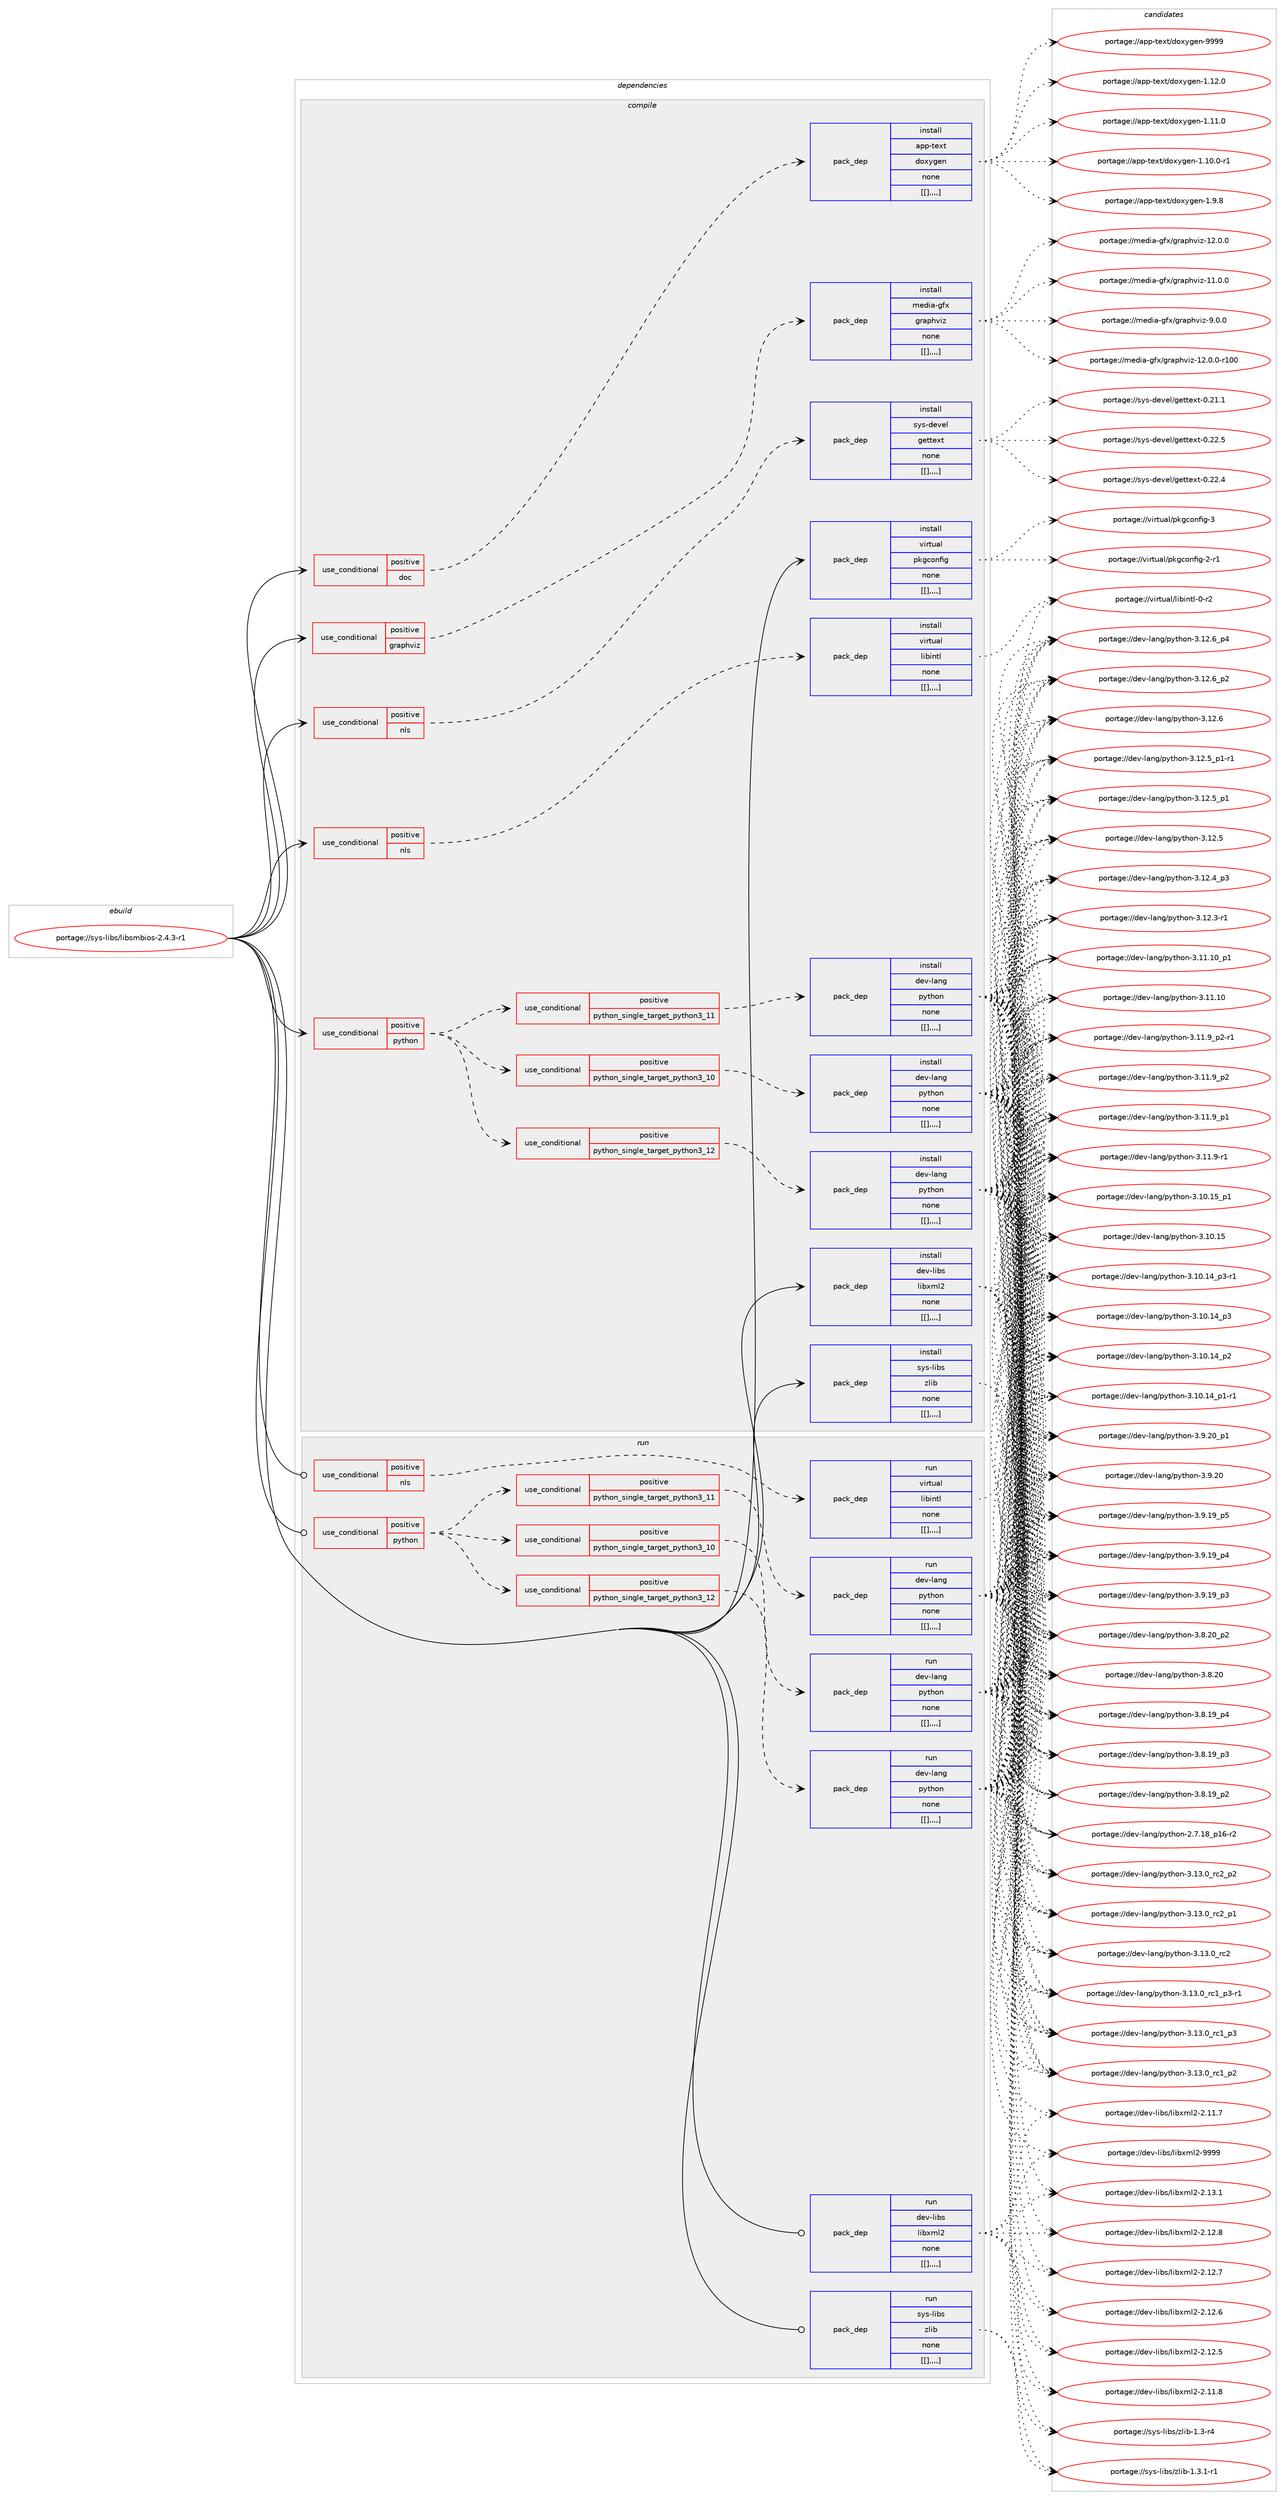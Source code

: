 digraph prolog {

# *************
# Graph options
# *************

newrank=true;
concentrate=true;
compound=true;
graph [rankdir=LR,fontname=Helvetica,fontsize=10,ranksep=1.5];#, ranksep=2.5, nodesep=0.2];
edge  [arrowhead=vee];
node  [fontname=Helvetica,fontsize=10];

# **********
# The ebuild
# **********

subgraph cluster_leftcol {
color=gray;
label=<<i>ebuild</i>>;
id [label="portage://sys-libs/libsmbios-2.4.3-r1", color=red, width=4, href="../sys-libs/libsmbios-2.4.3-r1.svg"];
}

# ****************
# The dependencies
# ****************

subgraph cluster_midcol {
color=gray;
label=<<i>dependencies</i>>;
subgraph cluster_compile {
fillcolor="#eeeeee";
style=filled;
label=<<i>compile</i>>;
subgraph cond9973 {
dependency26795 [label=<<TABLE BORDER="0" CELLBORDER="1" CELLSPACING="0" CELLPADDING="4"><TR><TD ROWSPAN="3" CELLPADDING="10">use_conditional</TD></TR><TR><TD>positive</TD></TR><TR><TD>doc</TD></TR></TABLE>>, shape=none, color=red];
subgraph pack16744 {
dependency26796 [label=<<TABLE BORDER="0" CELLBORDER="1" CELLSPACING="0" CELLPADDING="4" WIDTH="220"><TR><TD ROWSPAN="6" CELLPADDING="30">pack_dep</TD></TR><TR><TD WIDTH="110">install</TD></TR><TR><TD>app-text</TD></TR><TR><TD>doxygen</TD></TR><TR><TD>none</TD></TR><TR><TD>[[],,,,]</TD></TR></TABLE>>, shape=none, color=blue];
}
dependency26795:e -> dependency26796:w [weight=20,style="dashed",arrowhead="vee"];
}
id:e -> dependency26795:w [weight=20,style="solid",arrowhead="vee"];
subgraph cond9974 {
dependency26797 [label=<<TABLE BORDER="0" CELLBORDER="1" CELLSPACING="0" CELLPADDING="4"><TR><TD ROWSPAN="3" CELLPADDING="10">use_conditional</TD></TR><TR><TD>positive</TD></TR><TR><TD>graphviz</TD></TR></TABLE>>, shape=none, color=red];
subgraph pack16745 {
dependency26798 [label=<<TABLE BORDER="0" CELLBORDER="1" CELLSPACING="0" CELLPADDING="4" WIDTH="220"><TR><TD ROWSPAN="6" CELLPADDING="30">pack_dep</TD></TR><TR><TD WIDTH="110">install</TD></TR><TR><TD>media-gfx</TD></TR><TR><TD>graphviz</TD></TR><TR><TD>none</TD></TR><TR><TD>[[],,,,]</TD></TR></TABLE>>, shape=none, color=blue];
}
dependency26797:e -> dependency26798:w [weight=20,style="dashed",arrowhead="vee"];
}
id:e -> dependency26797:w [weight=20,style="solid",arrowhead="vee"];
subgraph cond9975 {
dependency26799 [label=<<TABLE BORDER="0" CELLBORDER="1" CELLSPACING="0" CELLPADDING="4"><TR><TD ROWSPAN="3" CELLPADDING="10">use_conditional</TD></TR><TR><TD>positive</TD></TR><TR><TD>nls</TD></TR></TABLE>>, shape=none, color=red];
subgraph pack16746 {
dependency26800 [label=<<TABLE BORDER="0" CELLBORDER="1" CELLSPACING="0" CELLPADDING="4" WIDTH="220"><TR><TD ROWSPAN="6" CELLPADDING="30">pack_dep</TD></TR><TR><TD WIDTH="110">install</TD></TR><TR><TD>sys-devel</TD></TR><TR><TD>gettext</TD></TR><TR><TD>none</TD></TR><TR><TD>[[],,,,]</TD></TR></TABLE>>, shape=none, color=blue];
}
dependency26799:e -> dependency26800:w [weight=20,style="dashed",arrowhead="vee"];
}
id:e -> dependency26799:w [weight=20,style="solid",arrowhead="vee"];
subgraph cond9976 {
dependency26801 [label=<<TABLE BORDER="0" CELLBORDER="1" CELLSPACING="0" CELLPADDING="4"><TR><TD ROWSPAN="3" CELLPADDING="10">use_conditional</TD></TR><TR><TD>positive</TD></TR><TR><TD>nls</TD></TR></TABLE>>, shape=none, color=red];
subgraph pack16747 {
dependency26802 [label=<<TABLE BORDER="0" CELLBORDER="1" CELLSPACING="0" CELLPADDING="4" WIDTH="220"><TR><TD ROWSPAN="6" CELLPADDING="30">pack_dep</TD></TR><TR><TD WIDTH="110">install</TD></TR><TR><TD>virtual</TD></TR><TR><TD>libintl</TD></TR><TR><TD>none</TD></TR><TR><TD>[[],,,,]</TD></TR></TABLE>>, shape=none, color=blue];
}
dependency26801:e -> dependency26802:w [weight=20,style="dashed",arrowhead="vee"];
}
id:e -> dependency26801:w [weight=20,style="solid",arrowhead="vee"];
subgraph cond9977 {
dependency26803 [label=<<TABLE BORDER="0" CELLBORDER="1" CELLSPACING="0" CELLPADDING="4"><TR><TD ROWSPAN="3" CELLPADDING="10">use_conditional</TD></TR><TR><TD>positive</TD></TR><TR><TD>python</TD></TR></TABLE>>, shape=none, color=red];
subgraph cond9978 {
dependency26804 [label=<<TABLE BORDER="0" CELLBORDER="1" CELLSPACING="0" CELLPADDING="4"><TR><TD ROWSPAN="3" CELLPADDING="10">use_conditional</TD></TR><TR><TD>positive</TD></TR><TR><TD>python_single_target_python3_10</TD></TR></TABLE>>, shape=none, color=red];
subgraph pack16748 {
dependency26805 [label=<<TABLE BORDER="0" CELLBORDER="1" CELLSPACING="0" CELLPADDING="4" WIDTH="220"><TR><TD ROWSPAN="6" CELLPADDING="30">pack_dep</TD></TR><TR><TD WIDTH="110">install</TD></TR><TR><TD>dev-lang</TD></TR><TR><TD>python</TD></TR><TR><TD>none</TD></TR><TR><TD>[[],,,,]</TD></TR></TABLE>>, shape=none, color=blue];
}
dependency26804:e -> dependency26805:w [weight=20,style="dashed",arrowhead="vee"];
}
dependency26803:e -> dependency26804:w [weight=20,style="dashed",arrowhead="vee"];
subgraph cond9979 {
dependency26806 [label=<<TABLE BORDER="0" CELLBORDER="1" CELLSPACING="0" CELLPADDING="4"><TR><TD ROWSPAN="3" CELLPADDING="10">use_conditional</TD></TR><TR><TD>positive</TD></TR><TR><TD>python_single_target_python3_11</TD></TR></TABLE>>, shape=none, color=red];
subgraph pack16749 {
dependency26807 [label=<<TABLE BORDER="0" CELLBORDER="1" CELLSPACING="0" CELLPADDING="4" WIDTH="220"><TR><TD ROWSPAN="6" CELLPADDING="30">pack_dep</TD></TR><TR><TD WIDTH="110">install</TD></TR><TR><TD>dev-lang</TD></TR><TR><TD>python</TD></TR><TR><TD>none</TD></TR><TR><TD>[[],,,,]</TD></TR></TABLE>>, shape=none, color=blue];
}
dependency26806:e -> dependency26807:w [weight=20,style="dashed",arrowhead="vee"];
}
dependency26803:e -> dependency26806:w [weight=20,style="dashed",arrowhead="vee"];
subgraph cond9980 {
dependency26808 [label=<<TABLE BORDER="0" CELLBORDER="1" CELLSPACING="0" CELLPADDING="4"><TR><TD ROWSPAN="3" CELLPADDING="10">use_conditional</TD></TR><TR><TD>positive</TD></TR><TR><TD>python_single_target_python3_12</TD></TR></TABLE>>, shape=none, color=red];
subgraph pack16750 {
dependency26809 [label=<<TABLE BORDER="0" CELLBORDER="1" CELLSPACING="0" CELLPADDING="4" WIDTH="220"><TR><TD ROWSPAN="6" CELLPADDING="30">pack_dep</TD></TR><TR><TD WIDTH="110">install</TD></TR><TR><TD>dev-lang</TD></TR><TR><TD>python</TD></TR><TR><TD>none</TD></TR><TR><TD>[[],,,,]</TD></TR></TABLE>>, shape=none, color=blue];
}
dependency26808:e -> dependency26809:w [weight=20,style="dashed",arrowhead="vee"];
}
dependency26803:e -> dependency26808:w [weight=20,style="dashed",arrowhead="vee"];
}
id:e -> dependency26803:w [weight=20,style="solid",arrowhead="vee"];
subgraph pack16751 {
dependency26810 [label=<<TABLE BORDER="0" CELLBORDER="1" CELLSPACING="0" CELLPADDING="4" WIDTH="220"><TR><TD ROWSPAN="6" CELLPADDING="30">pack_dep</TD></TR><TR><TD WIDTH="110">install</TD></TR><TR><TD>dev-libs</TD></TR><TR><TD>libxml2</TD></TR><TR><TD>none</TD></TR><TR><TD>[[],,,,]</TD></TR></TABLE>>, shape=none, color=blue];
}
id:e -> dependency26810:w [weight=20,style="solid",arrowhead="vee"];
subgraph pack16752 {
dependency26811 [label=<<TABLE BORDER="0" CELLBORDER="1" CELLSPACING="0" CELLPADDING="4" WIDTH="220"><TR><TD ROWSPAN="6" CELLPADDING="30">pack_dep</TD></TR><TR><TD WIDTH="110">install</TD></TR><TR><TD>sys-libs</TD></TR><TR><TD>zlib</TD></TR><TR><TD>none</TD></TR><TR><TD>[[],,,,]</TD></TR></TABLE>>, shape=none, color=blue];
}
id:e -> dependency26811:w [weight=20,style="solid",arrowhead="vee"];
subgraph pack16753 {
dependency26812 [label=<<TABLE BORDER="0" CELLBORDER="1" CELLSPACING="0" CELLPADDING="4" WIDTH="220"><TR><TD ROWSPAN="6" CELLPADDING="30">pack_dep</TD></TR><TR><TD WIDTH="110">install</TD></TR><TR><TD>virtual</TD></TR><TR><TD>pkgconfig</TD></TR><TR><TD>none</TD></TR><TR><TD>[[],,,,]</TD></TR></TABLE>>, shape=none, color=blue];
}
id:e -> dependency26812:w [weight=20,style="solid",arrowhead="vee"];
}
subgraph cluster_compileandrun {
fillcolor="#eeeeee";
style=filled;
label=<<i>compile and run</i>>;
}
subgraph cluster_run {
fillcolor="#eeeeee";
style=filled;
label=<<i>run</i>>;
subgraph cond9981 {
dependency26813 [label=<<TABLE BORDER="0" CELLBORDER="1" CELLSPACING="0" CELLPADDING="4"><TR><TD ROWSPAN="3" CELLPADDING="10">use_conditional</TD></TR><TR><TD>positive</TD></TR><TR><TD>nls</TD></TR></TABLE>>, shape=none, color=red];
subgraph pack16754 {
dependency26814 [label=<<TABLE BORDER="0" CELLBORDER="1" CELLSPACING="0" CELLPADDING="4" WIDTH="220"><TR><TD ROWSPAN="6" CELLPADDING="30">pack_dep</TD></TR><TR><TD WIDTH="110">run</TD></TR><TR><TD>virtual</TD></TR><TR><TD>libintl</TD></TR><TR><TD>none</TD></TR><TR><TD>[[],,,,]</TD></TR></TABLE>>, shape=none, color=blue];
}
dependency26813:e -> dependency26814:w [weight=20,style="dashed",arrowhead="vee"];
}
id:e -> dependency26813:w [weight=20,style="solid",arrowhead="odot"];
subgraph cond9982 {
dependency26815 [label=<<TABLE BORDER="0" CELLBORDER="1" CELLSPACING="0" CELLPADDING="4"><TR><TD ROWSPAN="3" CELLPADDING="10">use_conditional</TD></TR><TR><TD>positive</TD></TR><TR><TD>python</TD></TR></TABLE>>, shape=none, color=red];
subgraph cond9983 {
dependency26816 [label=<<TABLE BORDER="0" CELLBORDER="1" CELLSPACING="0" CELLPADDING="4"><TR><TD ROWSPAN="3" CELLPADDING="10">use_conditional</TD></TR><TR><TD>positive</TD></TR><TR><TD>python_single_target_python3_10</TD></TR></TABLE>>, shape=none, color=red];
subgraph pack16755 {
dependency26817 [label=<<TABLE BORDER="0" CELLBORDER="1" CELLSPACING="0" CELLPADDING="4" WIDTH="220"><TR><TD ROWSPAN="6" CELLPADDING="30">pack_dep</TD></TR><TR><TD WIDTH="110">run</TD></TR><TR><TD>dev-lang</TD></TR><TR><TD>python</TD></TR><TR><TD>none</TD></TR><TR><TD>[[],,,,]</TD></TR></TABLE>>, shape=none, color=blue];
}
dependency26816:e -> dependency26817:w [weight=20,style="dashed",arrowhead="vee"];
}
dependency26815:e -> dependency26816:w [weight=20,style="dashed",arrowhead="vee"];
subgraph cond9984 {
dependency26818 [label=<<TABLE BORDER="0" CELLBORDER="1" CELLSPACING="0" CELLPADDING="4"><TR><TD ROWSPAN="3" CELLPADDING="10">use_conditional</TD></TR><TR><TD>positive</TD></TR><TR><TD>python_single_target_python3_11</TD></TR></TABLE>>, shape=none, color=red];
subgraph pack16756 {
dependency26819 [label=<<TABLE BORDER="0" CELLBORDER="1" CELLSPACING="0" CELLPADDING="4" WIDTH="220"><TR><TD ROWSPAN="6" CELLPADDING="30">pack_dep</TD></TR><TR><TD WIDTH="110">run</TD></TR><TR><TD>dev-lang</TD></TR><TR><TD>python</TD></TR><TR><TD>none</TD></TR><TR><TD>[[],,,,]</TD></TR></TABLE>>, shape=none, color=blue];
}
dependency26818:e -> dependency26819:w [weight=20,style="dashed",arrowhead="vee"];
}
dependency26815:e -> dependency26818:w [weight=20,style="dashed",arrowhead="vee"];
subgraph cond9985 {
dependency26820 [label=<<TABLE BORDER="0" CELLBORDER="1" CELLSPACING="0" CELLPADDING="4"><TR><TD ROWSPAN="3" CELLPADDING="10">use_conditional</TD></TR><TR><TD>positive</TD></TR><TR><TD>python_single_target_python3_12</TD></TR></TABLE>>, shape=none, color=red];
subgraph pack16757 {
dependency26821 [label=<<TABLE BORDER="0" CELLBORDER="1" CELLSPACING="0" CELLPADDING="4" WIDTH="220"><TR><TD ROWSPAN="6" CELLPADDING="30">pack_dep</TD></TR><TR><TD WIDTH="110">run</TD></TR><TR><TD>dev-lang</TD></TR><TR><TD>python</TD></TR><TR><TD>none</TD></TR><TR><TD>[[],,,,]</TD></TR></TABLE>>, shape=none, color=blue];
}
dependency26820:e -> dependency26821:w [weight=20,style="dashed",arrowhead="vee"];
}
dependency26815:e -> dependency26820:w [weight=20,style="dashed",arrowhead="vee"];
}
id:e -> dependency26815:w [weight=20,style="solid",arrowhead="odot"];
subgraph pack16758 {
dependency26822 [label=<<TABLE BORDER="0" CELLBORDER="1" CELLSPACING="0" CELLPADDING="4" WIDTH="220"><TR><TD ROWSPAN="6" CELLPADDING="30">pack_dep</TD></TR><TR><TD WIDTH="110">run</TD></TR><TR><TD>dev-libs</TD></TR><TR><TD>libxml2</TD></TR><TR><TD>none</TD></TR><TR><TD>[[],,,,]</TD></TR></TABLE>>, shape=none, color=blue];
}
id:e -> dependency26822:w [weight=20,style="solid",arrowhead="odot"];
subgraph pack16759 {
dependency26823 [label=<<TABLE BORDER="0" CELLBORDER="1" CELLSPACING="0" CELLPADDING="4" WIDTH="220"><TR><TD ROWSPAN="6" CELLPADDING="30">pack_dep</TD></TR><TR><TD WIDTH="110">run</TD></TR><TR><TD>sys-libs</TD></TR><TR><TD>zlib</TD></TR><TR><TD>none</TD></TR><TR><TD>[[],,,,]</TD></TR></TABLE>>, shape=none, color=blue];
}
id:e -> dependency26823:w [weight=20,style="solid",arrowhead="odot"];
}
}

# **************
# The candidates
# **************

subgraph cluster_choices {
rank=same;
color=gray;
label=<<i>candidates</i>>;

subgraph choice16744 {
color=black;
nodesep=1;
choice9711211245116101120116471001111201211031011104557575757 [label="portage://app-text/doxygen-9999", color=red, width=4,href="../app-text/doxygen-9999.svg"];
choice97112112451161011201164710011112012110310111045494649504648 [label="portage://app-text/doxygen-1.12.0", color=red, width=4,href="../app-text/doxygen-1.12.0.svg"];
choice97112112451161011201164710011112012110310111045494649494648 [label="portage://app-text/doxygen-1.11.0", color=red, width=4,href="../app-text/doxygen-1.11.0.svg"];
choice971121124511610112011647100111120121103101110454946494846484511449 [label="portage://app-text/doxygen-1.10.0-r1", color=red, width=4,href="../app-text/doxygen-1.10.0-r1.svg"];
choice971121124511610112011647100111120121103101110454946574656 [label="portage://app-text/doxygen-1.9.8", color=red, width=4,href="../app-text/doxygen-1.9.8.svg"];
dependency26796:e -> choice9711211245116101120116471001111201211031011104557575757:w [style=dotted,weight="100"];
dependency26796:e -> choice97112112451161011201164710011112012110310111045494649504648:w [style=dotted,weight="100"];
dependency26796:e -> choice97112112451161011201164710011112012110310111045494649494648:w [style=dotted,weight="100"];
dependency26796:e -> choice971121124511610112011647100111120121103101110454946494846484511449:w [style=dotted,weight="100"];
dependency26796:e -> choice971121124511610112011647100111120121103101110454946574656:w [style=dotted,weight="100"];
}
subgraph choice16745 {
color=black;
nodesep=1;
choice109101100105974510310212047103114971121041181051224549504648464845114494848 [label="portage://media-gfx/graphviz-12.0.0-r100", color=red, width=4,href="../media-gfx/graphviz-12.0.0-r100.svg"];
choice1091011001059745103102120471031149711210411810512245495046484648 [label="portage://media-gfx/graphviz-12.0.0", color=red, width=4,href="../media-gfx/graphviz-12.0.0.svg"];
choice1091011001059745103102120471031149711210411810512245494946484648 [label="portage://media-gfx/graphviz-11.0.0", color=red, width=4,href="../media-gfx/graphviz-11.0.0.svg"];
choice10910110010597451031021204710311497112104118105122455746484648 [label="portage://media-gfx/graphviz-9.0.0", color=red, width=4,href="../media-gfx/graphviz-9.0.0.svg"];
dependency26798:e -> choice109101100105974510310212047103114971121041181051224549504648464845114494848:w [style=dotted,weight="100"];
dependency26798:e -> choice1091011001059745103102120471031149711210411810512245495046484648:w [style=dotted,weight="100"];
dependency26798:e -> choice1091011001059745103102120471031149711210411810512245494946484648:w [style=dotted,weight="100"];
dependency26798:e -> choice10910110010597451031021204710311497112104118105122455746484648:w [style=dotted,weight="100"];
}
subgraph choice16746 {
color=black;
nodesep=1;
choice115121115451001011181011084710310111611610112011645484650504653 [label="portage://sys-devel/gettext-0.22.5", color=red, width=4,href="../sys-devel/gettext-0.22.5.svg"];
choice115121115451001011181011084710310111611610112011645484650504652 [label="portage://sys-devel/gettext-0.22.4", color=red, width=4,href="../sys-devel/gettext-0.22.4.svg"];
choice115121115451001011181011084710310111611610112011645484650494649 [label="portage://sys-devel/gettext-0.21.1", color=red, width=4,href="../sys-devel/gettext-0.21.1.svg"];
dependency26800:e -> choice115121115451001011181011084710310111611610112011645484650504653:w [style=dotted,weight="100"];
dependency26800:e -> choice115121115451001011181011084710310111611610112011645484650504652:w [style=dotted,weight="100"];
dependency26800:e -> choice115121115451001011181011084710310111611610112011645484650494649:w [style=dotted,weight="100"];
}
subgraph choice16747 {
color=black;
nodesep=1;
choice11810511411611797108471081059810511011610845484511450 [label="portage://virtual/libintl-0-r2", color=red, width=4,href="../virtual/libintl-0-r2.svg"];
dependency26802:e -> choice11810511411611797108471081059810511011610845484511450:w [style=dotted,weight="100"];
}
subgraph choice16748 {
color=black;
nodesep=1;
choice100101118451089711010347112121116104111110455146495146489511499509511250 [label="portage://dev-lang/python-3.13.0_rc2_p2", color=red, width=4,href="../dev-lang/python-3.13.0_rc2_p2.svg"];
choice100101118451089711010347112121116104111110455146495146489511499509511249 [label="portage://dev-lang/python-3.13.0_rc2_p1", color=red, width=4,href="../dev-lang/python-3.13.0_rc2_p1.svg"];
choice10010111845108971101034711212111610411111045514649514648951149950 [label="portage://dev-lang/python-3.13.0_rc2", color=red, width=4,href="../dev-lang/python-3.13.0_rc2.svg"];
choice1001011184510897110103471121211161041111104551464951464895114994995112514511449 [label="portage://dev-lang/python-3.13.0_rc1_p3-r1", color=red, width=4,href="../dev-lang/python-3.13.0_rc1_p3-r1.svg"];
choice100101118451089711010347112121116104111110455146495146489511499499511251 [label="portage://dev-lang/python-3.13.0_rc1_p3", color=red, width=4,href="../dev-lang/python-3.13.0_rc1_p3.svg"];
choice100101118451089711010347112121116104111110455146495146489511499499511250 [label="portage://dev-lang/python-3.13.0_rc1_p2", color=red, width=4,href="../dev-lang/python-3.13.0_rc1_p2.svg"];
choice100101118451089711010347112121116104111110455146495046549511252 [label="portage://dev-lang/python-3.12.6_p4", color=red, width=4,href="../dev-lang/python-3.12.6_p4.svg"];
choice100101118451089711010347112121116104111110455146495046549511250 [label="portage://dev-lang/python-3.12.6_p2", color=red, width=4,href="../dev-lang/python-3.12.6_p2.svg"];
choice10010111845108971101034711212111610411111045514649504654 [label="portage://dev-lang/python-3.12.6", color=red, width=4,href="../dev-lang/python-3.12.6.svg"];
choice1001011184510897110103471121211161041111104551464950465395112494511449 [label="portage://dev-lang/python-3.12.5_p1-r1", color=red, width=4,href="../dev-lang/python-3.12.5_p1-r1.svg"];
choice100101118451089711010347112121116104111110455146495046539511249 [label="portage://dev-lang/python-3.12.5_p1", color=red, width=4,href="../dev-lang/python-3.12.5_p1.svg"];
choice10010111845108971101034711212111610411111045514649504653 [label="portage://dev-lang/python-3.12.5", color=red, width=4,href="../dev-lang/python-3.12.5.svg"];
choice100101118451089711010347112121116104111110455146495046529511251 [label="portage://dev-lang/python-3.12.4_p3", color=red, width=4,href="../dev-lang/python-3.12.4_p3.svg"];
choice100101118451089711010347112121116104111110455146495046514511449 [label="portage://dev-lang/python-3.12.3-r1", color=red, width=4,href="../dev-lang/python-3.12.3-r1.svg"];
choice10010111845108971101034711212111610411111045514649494649489511249 [label="portage://dev-lang/python-3.11.10_p1", color=red, width=4,href="../dev-lang/python-3.11.10_p1.svg"];
choice1001011184510897110103471121211161041111104551464949464948 [label="portage://dev-lang/python-3.11.10", color=red, width=4,href="../dev-lang/python-3.11.10.svg"];
choice1001011184510897110103471121211161041111104551464949465795112504511449 [label="portage://dev-lang/python-3.11.9_p2-r1", color=red, width=4,href="../dev-lang/python-3.11.9_p2-r1.svg"];
choice100101118451089711010347112121116104111110455146494946579511250 [label="portage://dev-lang/python-3.11.9_p2", color=red, width=4,href="../dev-lang/python-3.11.9_p2.svg"];
choice100101118451089711010347112121116104111110455146494946579511249 [label="portage://dev-lang/python-3.11.9_p1", color=red, width=4,href="../dev-lang/python-3.11.9_p1.svg"];
choice100101118451089711010347112121116104111110455146494946574511449 [label="portage://dev-lang/python-3.11.9-r1", color=red, width=4,href="../dev-lang/python-3.11.9-r1.svg"];
choice10010111845108971101034711212111610411111045514649484649539511249 [label="portage://dev-lang/python-3.10.15_p1", color=red, width=4,href="../dev-lang/python-3.10.15_p1.svg"];
choice1001011184510897110103471121211161041111104551464948464953 [label="portage://dev-lang/python-3.10.15", color=red, width=4,href="../dev-lang/python-3.10.15.svg"];
choice100101118451089711010347112121116104111110455146494846495295112514511449 [label="portage://dev-lang/python-3.10.14_p3-r1", color=red, width=4,href="../dev-lang/python-3.10.14_p3-r1.svg"];
choice10010111845108971101034711212111610411111045514649484649529511251 [label="portage://dev-lang/python-3.10.14_p3", color=red, width=4,href="../dev-lang/python-3.10.14_p3.svg"];
choice10010111845108971101034711212111610411111045514649484649529511250 [label="portage://dev-lang/python-3.10.14_p2", color=red, width=4,href="../dev-lang/python-3.10.14_p2.svg"];
choice100101118451089711010347112121116104111110455146494846495295112494511449 [label="portage://dev-lang/python-3.10.14_p1-r1", color=red, width=4,href="../dev-lang/python-3.10.14_p1-r1.svg"];
choice100101118451089711010347112121116104111110455146574650489511249 [label="portage://dev-lang/python-3.9.20_p1", color=red, width=4,href="../dev-lang/python-3.9.20_p1.svg"];
choice10010111845108971101034711212111610411111045514657465048 [label="portage://dev-lang/python-3.9.20", color=red, width=4,href="../dev-lang/python-3.9.20.svg"];
choice100101118451089711010347112121116104111110455146574649579511253 [label="portage://dev-lang/python-3.9.19_p5", color=red, width=4,href="../dev-lang/python-3.9.19_p5.svg"];
choice100101118451089711010347112121116104111110455146574649579511252 [label="portage://dev-lang/python-3.9.19_p4", color=red, width=4,href="../dev-lang/python-3.9.19_p4.svg"];
choice100101118451089711010347112121116104111110455146574649579511251 [label="portage://dev-lang/python-3.9.19_p3", color=red, width=4,href="../dev-lang/python-3.9.19_p3.svg"];
choice100101118451089711010347112121116104111110455146564650489511250 [label="portage://dev-lang/python-3.8.20_p2", color=red, width=4,href="../dev-lang/python-3.8.20_p2.svg"];
choice10010111845108971101034711212111610411111045514656465048 [label="portage://dev-lang/python-3.8.20", color=red, width=4,href="../dev-lang/python-3.8.20.svg"];
choice100101118451089711010347112121116104111110455146564649579511252 [label="portage://dev-lang/python-3.8.19_p4", color=red, width=4,href="../dev-lang/python-3.8.19_p4.svg"];
choice100101118451089711010347112121116104111110455146564649579511251 [label="portage://dev-lang/python-3.8.19_p3", color=red, width=4,href="../dev-lang/python-3.8.19_p3.svg"];
choice100101118451089711010347112121116104111110455146564649579511250 [label="portage://dev-lang/python-3.8.19_p2", color=red, width=4,href="../dev-lang/python-3.8.19_p2.svg"];
choice100101118451089711010347112121116104111110455046554649569511249544511450 [label="portage://dev-lang/python-2.7.18_p16-r2", color=red, width=4,href="../dev-lang/python-2.7.18_p16-r2.svg"];
dependency26805:e -> choice100101118451089711010347112121116104111110455146495146489511499509511250:w [style=dotted,weight="100"];
dependency26805:e -> choice100101118451089711010347112121116104111110455146495146489511499509511249:w [style=dotted,weight="100"];
dependency26805:e -> choice10010111845108971101034711212111610411111045514649514648951149950:w [style=dotted,weight="100"];
dependency26805:e -> choice1001011184510897110103471121211161041111104551464951464895114994995112514511449:w [style=dotted,weight="100"];
dependency26805:e -> choice100101118451089711010347112121116104111110455146495146489511499499511251:w [style=dotted,weight="100"];
dependency26805:e -> choice100101118451089711010347112121116104111110455146495146489511499499511250:w [style=dotted,weight="100"];
dependency26805:e -> choice100101118451089711010347112121116104111110455146495046549511252:w [style=dotted,weight="100"];
dependency26805:e -> choice100101118451089711010347112121116104111110455146495046549511250:w [style=dotted,weight="100"];
dependency26805:e -> choice10010111845108971101034711212111610411111045514649504654:w [style=dotted,weight="100"];
dependency26805:e -> choice1001011184510897110103471121211161041111104551464950465395112494511449:w [style=dotted,weight="100"];
dependency26805:e -> choice100101118451089711010347112121116104111110455146495046539511249:w [style=dotted,weight="100"];
dependency26805:e -> choice10010111845108971101034711212111610411111045514649504653:w [style=dotted,weight="100"];
dependency26805:e -> choice100101118451089711010347112121116104111110455146495046529511251:w [style=dotted,weight="100"];
dependency26805:e -> choice100101118451089711010347112121116104111110455146495046514511449:w [style=dotted,weight="100"];
dependency26805:e -> choice10010111845108971101034711212111610411111045514649494649489511249:w [style=dotted,weight="100"];
dependency26805:e -> choice1001011184510897110103471121211161041111104551464949464948:w [style=dotted,weight="100"];
dependency26805:e -> choice1001011184510897110103471121211161041111104551464949465795112504511449:w [style=dotted,weight="100"];
dependency26805:e -> choice100101118451089711010347112121116104111110455146494946579511250:w [style=dotted,weight="100"];
dependency26805:e -> choice100101118451089711010347112121116104111110455146494946579511249:w [style=dotted,weight="100"];
dependency26805:e -> choice100101118451089711010347112121116104111110455146494946574511449:w [style=dotted,weight="100"];
dependency26805:e -> choice10010111845108971101034711212111610411111045514649484649539511249:w [style=dotted,weight="100"];
dependency26805:e -> choice1001011184510897110103471121211161041111104551464948464953:w [style=dotted,weight="100"];
dependency26805:e -> choice100101118451089711010347112121116104111110455146494846495295112514511449:w [style=dotted,weight="100"];
dependency26805:e -> choice10010111845108971101034711212111610411111045514649484649529511251:w [style=dotted,weight="100"];
dependency26805:e -> choice10010111845108971101034711212111610411111045514649484649529511250:w [style=dotted,weight="100"];
dependency26805:e -> choice100101118451089711010347112121116104111110455146494846495295112494511449:w [style=dotted,weight="100"];
dependency26805:e -> choice100101118451089711010347112121116104111110455146574650489511249:w [style=dotted,weight="100"];
dependency26805:e -> choice10010111845108971101034711212111610411111045514657465048:w [style=dotted,weight="100"];
dependency26805:e -> choice100101118451089711010347112121116104111110455146574649579511253:w [style=dotted,weight="100"];
dependency26805:e -> choice100101118451089711010347112121116104111110455146574649579511252:w [style=dotted,weight="100"];
dependency26805:e -> choice100101118451089711010347112121116104111110455146574649579511251:w [style=dotted,weight="100"];
dependency26805:e -> choice100101118451089711010347112121116104111110455146564650489511250:w [style=dotted,weight="100"];
dependency26805:e -> choice10010111845108971101034711212111610411111045514656465048:w [style=dotted,weight="100"];
dependency26805:e -> choice100101118451089711010347112121116104111110455146564649579511252:w [style=dotted,weight="100"];
dependency26805:e -> choice100101118451089711010347112121116104111110455146564649579511251:w [style=dotted,weight="100"];
dependency26805:e -> choice100101118451089711010347112121116104111110455146564649579511250:w [style=dotted,weight="100"];
dependency26805:e -> choice100101118451089711010347112121116104111110455046554649569511249544511450:w [style=dotted,weight="100"];
}
subgraph choice16749 {
color=black;
nodesep=1;
choice100101118451089711010347112121116104111110455146495146489511499509511250 [label="portage://dev-lang/python-3.13.0_rc2_p2", color=red, width=4,href="../dev-lang/python-3.13.0_rc2_p2.svg"];
choice100101118451089711010347112121116104111110455146495146489511499509511249 [label="portage://dev-lang/python-3.13.0_rc2_p1", color=red, width=4,href="../dev-lang/python-3.13.0_rc2_p1.svg"];
choice10010111845108971101034711212111610411111045514649514648951149950 [label="portage://dev-lang/python-3.13.0_rc2", color=red, width=4,href="../dev-lang/python-3.13.0_rc2.svg"];
choice1001011184510897110103471121211161041111104551464951464895114994995112514511449 [label="portage://dev-lang/python-3.13.0_rc1_p3-r1", color=red, width=4,href="../dev-lang/python-3.13.0_rc1_p3-r1.svg"];
choice100101118451089711010347112121116104111110455146495146489511499499511251 [label="portage://dev-lang/python-3.13.0_rc1_p3", color=red, width=4,href="../dev-lang/python-3.13.0_rc1_p3.svg"];
choice100101118451089711010347112121116104111110455146495146489511499499511250 [label="portage://dev-lang/python-3.13.0_rc1_p2", color=red, width=4,href="../dev-lang/python-3.13.0_rc1_p2.svg"];
choice100101118451089711010347112121116104111110455146495046549511252 [label="portage://dev-lang/python-3.12.6_p4", color=red, width=4,href="../dev-lang/python-3.12.6_p4.svg"];
choice100101118451089711010347112121116104111110455146495046549511250 [label="portage://dev-lang/python-3.12.6_p2", color=red, width=4,href="../dev-lang/python-3.12.6_p2.svg"];
choice10010111845108971101034711212111610411111045514649504654 [label="portage://dev-lang/python-3.12.6", color=red, width=4,href="../dev-lang/python-3.12.6.svg"];
choice1001011184510897110103471121211161041111104551464950465395112494511449 [label="portage://dev-lang/python-3.12.5_p1-r1", color=red, width=4,href="../dev-lang/python-3.12.5_p1-r1.svg"];
choice100101118451089711010347112121116104111110455146495046539511249 [label="portage://dev-lang/python-3.12.5_p1", color=red, width=4,href="../dev-lang/python-3.12.5_p1.svg"];
choice10010111845108971101034711212111610411111045514649504653 [label="portage://dev-lang/python-3.12.5", color=red, width=4,href="../dev-lang/python-3.12.5.svg"];
choice100101118451089711010347112121116104111110455146495046529511251 [label="portage://dev-lang/python-3.12.4_p3", color=red, width=4,href="../dev-lang/python-3.12.4_p3.svg"];
choice100101118451089711010347112121116104111110455146495046514511449 [label="portage://dev-lang/python-3.12.3-r1", color=red, width=4,href="../dev-lang/python-3.12.3-r1.svg"];
choice10010111845108971101034711212111610411111045514649494649489511249 [label="portage://dev-lang/python-3.11.10_p1", color=red, width=4,href="../dev-lang/python-3.11.10_p1.svg"];
choice1001011184510897110103471121211161041111104551464949464948 [label="portage://dev-lang/python-3.11.10", color=red, width=4,href="../dev-lang/python-3.11.10.svg"];
choice1001011184510897110103471121211161041111104551464949465795112504511449 [label="portage://dev-lang/python-3.11.9_p2-r1", color=red, width=4,href="../dev-lang/python-3.11.9_p2-r1.svg"];
choice100101118451089711010347112121116104111110455146494946579511250 [label="portage://dev-lang/python-3.11.9_p2", color=red, width=4,href="../dev-lang/python-3.11.9_p2.svg"];
choice100101118451089711010347112121116104111110455146494946579511249 [label="portage://dev-lang/python-3.11.9_p1", color=red, width=4,href="../dev-lang/python-3.11.9_p1.svg"];
choice100101118451089711010347112121116104111110455146494946574511449 [label="portage://dev-lang/python-3.11.9-r1", color=red, width=4,href="../dev-lang/python-3.11.9-r1.svg"];
choice10010111845108971101034711212111610411111045514649484649539511249 [label="portage://dev-lang/python-3.10.15_p1", color=red, width=4,href="../dev-lang/python-3.10.15_p1.svg"];
choice1001011184510897110103471121211161041111104551464948464953 [label="portage://dev-lang/python-3.10.15", color=red, width=4,href="../dev-lang/python-3.10.15.svg"];
choice100101118451089711010347112121116104111110455146494846495295112514511449 [label="portage://dev-lang/python-3.10.14_p3-r1", color=red, width=4,href="../dev-lang/python-3.10.14_p3-r1.svg"];
choice10010111845108971101034711212111610411111045514649484649529511251 [label="portage://dev-lang/python-3.10.14_p3", color=red, width=4,href="../dev-lang/python-3.10.14_p3.svg"];
choice10010111845108971101034711212111610411111045514649484649529511250 [label="portage://dev-lang/python-3.10.14_p2", color=red, width=4,href="../dev-lang/python-3.10.14_p2.svg"];
choice100101118451089711010347112121116104111110455146494846495295112494511449 [label="portage://dev-lang/python-3.10.14_p1-r1", color=red, width=4,href="../dev-lang/python-3.10.14_p1-r1.svg"];
choice100101118451089711010347112121116104111110455146574650489511249 [label="portage://dev-lang/python-3.9.20_p1", color=red, width=4,href="../dev-lang/python-3.9.20_p1.svg"];
choice10010111845108971101034711212111610411111045514657465048 [label="portage://dev-lang/python-3.9.20", color=red, width=4,href="../dev-lang/python-3.9.20.svg"];
choice100101118451089711010347112121116104111110455146574649579511253 [label="portage://dev-lang/python-3.9.19_p5", color=red, width=4,href="../dev-lang/python-3.9.19_p5.svg"];
choice100101118451089711010347112121116104111110455146574649579511252 [label="portage://dev-lang/python-3.9.19_p4", color=red, width=4,href="../dev-lang/python-3.9.19_p4.svg"];
choice100101118451089711010347112121116104111110455146574649579511251 [label="portage://dev-lang/python-3.9.19_p3", color=red, width=4,href="../dev-lang/python-3.9.19_p3.svg"];
choice100101118451089711010347112121116104111110455146564650489511250 [label="portage://dev-lang/python-3.8.20_p2", color=red, width=4,href="../dev-lang/python-3.8.20_p2.svg"];
choice10010111845108971101034711212111610411111045514656465048 [label="portage://dev-lang/python-3.8.20", color=red, width=4,href="../dev-lang/python-3.8.20.svg"];
choice100101118451089711010347112121116104111110455146564649579511252 [label="portage://dev-lang/python-3.8.19_p4", color=red, width=4,href="../dev-lang/python-3.8.19_p4.svg"];
choice100101118451089711010347112121116104111110455146564649579511251 [label="portage://dev-lang/python-3.8.19_p3", color=red, width=4,href="../dev-lang/python-3.8.19_p3.svg"];
choice100101118451089711010347112121116104111110455146564649579511250 [label="portage://dev-lang/python-3.8.19_p2", color=red, width=4,href="../dev-lang/python-3.8.19_p2.svg"];
choice100101118451089711010347112121116104111110455046554649569511249544511450 [label="portage://dev-lang/python-2.7.18_p16-r2", color=red, width=4,href="../dev-lang/python-2.7.18_p16-r2.svg"];
dependency26807:e -> choice100101118451089711010347112121116104111110455146495146489511499509511250:w [style=dotted,weight="100"];
dependency26807:e -> choice100101118451089711010347112121116104111110455146495146489511499509511249:w [style=dotted,weight="100"];
dependency26807:e -> choice10010111845108971101034711212111610411111045514649514648951149950:w [style=dotted,weight="100"];
dependency26807:e -> choice1001011184510897110103471121211161041111104551464951464895114994995112514511449:w [style=dotted,weight="100"];
dependency26807:e -> choice100101118451089711010347112121116104111110455146495146489511499499511251:w [style=dotted,weight="100"];
dependency26807:e -> choice100101118451089711010347112121116104111110455146495146489511499499511250:w [style=dotted,weight="100"];
dependency26807:e -> choice100101118451089711010347112121116104111110455146495046549511252:w [style=dotted,weight="100"];
dependency26807:e -> choice100101118451089711010347112121116104111110455146495046549511250:w [style=dotted,weight="100"];
dependency26807:e -> choice10010111845108971101034711212111610411111045514649504654:w [style=dotted,weight="100"];
dependency26807:e -> choice1001011184510897110103471121211161041111104551464950465395112494511449:w [style=dotted,weight="100"];
dependency26807:e -> choice100101118451089711010347112121116104111110455146495046539511249:w [style=dotted,weight="100"];
dependency26807:e -> choice10010111845108971101034711212111610411111045514649504653:w [style=dotted,weight="100"];
dependency26807:e -> choice100101118451089711010347112121116104111110455146495046529511251:w [style=dotted,weight="100"];
dependency26807:e -> choice100101118451089711010347112121116104111110455146495046514511449:w [style=dotted,weight="100"];
dependency26807:e -> choice10010111845108971101034711212111610411111045514649494649489511249:w [style=dotted,weight="100"];
dependency26807:e -> choice1001011184510897110103471121211161041111104551464949464948:w [style=dotted,weight="100"];
dependency26807:e -> choice1001011184510897110103471121211161041111104551464949465795112504511449:w [style=dotted,weight="100"];
dependency26807:e -> choice100101118451089711010347112121116104111110455146494946579511250:w [style=dotted,weight="100"];
dependency26807:e -> choice100101118451089711010347112121116104111110455146494946579511249:w [style=dotted,weight="100"];
dependency26807:e -> choice100101118451089711010347112121116104111110455146494946574511449:w [style=dotted,weight="100"];
dependency26807:e -> choice10010111845108971101034711212111610411111045514649484649539511249:w [style=dotted,weight="100"];
dependency26807:e -> choice1001011184510897110103471121211161041111104551464948464953:w [style=dotted,weight="100"];
dependency26807:e -> choice100101118451089711010347112121116104111110455146494846495295112514511449:w [style=dotted,weight="100"];
dependency26807:e -> choice10010111845108971101034711212111610411111045514649484649529511251:w [style=dotted,weight="100"];
dependency26807:e -> choice10010111845108971101034711212111610411111045514649484649529511250:w [style=dotted,weight="100"];
dependency26807:e -> choice100101118451089711010347112121116104111110455146494846495295112494511449:w [style=dotted,weight="100"];
dependency26807:e -> choice100101118451089711010347112121116104111110455146574650489511249:w [style=dotted,weight="100"];
dependency26807:e -> choice10010111845108971101034711212111610411111045514657465048:w [style=dotted,weight="100"];
dependency26807:e -> choice100101118451089711010347112121116104111110455146574649579511253:w [style=dotted,weight="100"];
dependency26807:e -> choice100101118451089711010347112121116104111110455146574649579511252:w [style=dotted,weight="100"];
dependency26807:e -> choice100101118451089711010347112121116104111110455146574649579511251:w [style=dotted,weight="100"];
dependency26807:e -> choice100101118451089711010347112121116104111110455146564650489511250:w [style=dotted,weight="100"];
dependency26807:e -> choice10010111845108971101034711212111610411111045514656465048:w [style=dotted,weight="100"];
dependency26807:e -> choice100101118451089711010347112121116104111110455146564649579511252:w [style=dotted,weight="100"];
dependency26807:e -> choice100101118451089711010347112121116104111110455146564649579511251:w [style=dotted,weight="100"];
dependency26807:e -> choice100101118451089711010347112121116104111110455146564649579511250:w [style=dotted,weight="100"];
dependency26807:e -> choice100101118451089711010347112121116104111110455046554649569511249544511450:w [style=dotted,weight="100"];
}
subgraph choice16750 {
color=black;
nodesep=1;
choice100101118451089711010347112121116104111110455146495146489511499509511250 [label="portage://dev-lang/python-3.13.0_rc2_p2", color=red, width=4,href="../dev-lang/python-3.13.0_rc2_p2.svg"];
choice100101118451089711010347112121116104111110455146495146489511499509511249 [label="portage://dev-lang/python-3.13.0_rc2_p1", color=red, width=4,href="../dev-lang/python-3.13.0_rc2_p1.svg"];
choice10010111845108971101034711212111610411111045514649514648951149950 [label="portage://dev-lang/python-3.13.0_rc2", color=red, width=4,href="../dev-lang/python-3.13.0_rc2.svg"];
choice1001011184510897110103471121211161041111104551464951464895114994995112514511449 [label="portage://dev-lang/python-3.13.0_rc1_p3-r1", color=red, width=4,href="../dev-lang/python-3.13.0_rc1_p3-r1.svg"];
choice100101118451089711010347112121116104111110455146495146489511499499511251 [label="portage://dev-lang/python-3.13.0_rc1_p3", color=red, width=4,href="../dev-lang/python-3.13.0_rc1_p3.svg"];
choice100101118451089711010347112121116104111110455146495146489511499499511250 [label="portage://dev-lang/python-3.13.0_rc1_p2", color=red, width=4,href="../dev-lang/python-3.13.0_rc1_p2.svg"];
choice100101118451089711010347112121116104111110455146495046549511252 [label="portage://dev-lang/python-3.12.6_p4", color=red, width=4,href="../dev-lang/python-3.12.6_p4.svg"];
choice100101118451089711010347112121116104111110455146495046549511250 [label="portage://dev-lang/python-3.12.6_p2", color=red, width=4,href="../dev-lang/python-3.12.6_p2.svg"];
choice10010111845108971101034711212111610411111045514649504654 [label="portage://dev-lang/python-3.12.6", color=red, width=4,href="../dev-lang/python-3.12.6.svg"];
choice1001011184510897110103471121211161041111104551464950465395112494511449 [label="portage://dev-lang/python-3.12.5_p1-r1", color=red, width=4,href="../dev-lang/python-3.12.5_p1-r1.svg"];
choice100101118451089711010347112121116104111110455146495046539511249 [label="portage://dev-lang/python-3.12.5_p1", color=red, width=4,href="../dev-lang/python-3.12.5_p1.svg"];
choice10010111845108971101034711212111610411111045514649504653 [label="portage://dev-lang/python-3.12.5", color=red, width=4,href="../dev-lang/python-3.12.5.svg"];
choice100101118451089711010347112121116104111110455146495046529511251 [label="portage://dev-lang/python-3.12.4_p3", color=red, width=4,href="../dev-lang/python-3.12.4_p3.svg"];
choice100101118451089711010347112121116104111110455146495046514511449 [label="portage://dev-lang/python-3.12.3-r1", color=red, width=4,href="../dev-lang/python-3.12.3-r1.svg"];
choice10010111845108971101034711212111610411111045514649494649489511249 [label="portage://dev-lang/python-3.11.10_p1", color=red, width=4,href="../dev-lang/python-3.11.10_p1.svg"];
choice1001011184510897110103471121211161041111104551464949464948 [label="portage://dev-lang/python-3.11.10", color=red, width=4,href="../dev-lang/python-3.11.10.svg"];
choice1001011184510897110103471121211161041111104551464949465795112504511449 [label="portage://dev-lang/python-3.11.9_p2-r1", color=red, width=4,href="../dev-lang/python-3.11.9_p2-r1.svg"];
choice100101118451089711010347112121116104111110455146494946579511250 [label="portage://dev-lang/python-3.11.9_p2", color=red, width=4,href="../dev-lang/python-3.11.9_p2.svg"];
choice100101118451089711010347112121116104111110455146494946579511249 [label="portage://dev-lang/python-3.11.9_p1", color=red, width=4,href="../dev-lang/python-3.11.9_p1.svg"];
choice100101118451089711010347112121116104111110455146494946574511449 [label="portage://dev-lang/python-3.11.9-r1", color=red, width=4,href="../dev-lang/python-3.11.9-r1.svg"];
choice10010111845108971101034711212111610411111045514649484649539511249 [label="portage://dev-lang/python-3.10.15_p1", color=red, width=4,href="../dev-lang/python-3.10.15_p1.svg"];
choice1001011184510897110103471121211161041111104551464948464953 [label="portage://dev-lang/python-3.10.15", color=red, width=4,href="../dev-lang/python-3.10.15.svg"];
choice100101118451089711010347112121116104111110455146494846495295112514511449 [label="portage://dev-lang/python-3.10.14_p3-r1", color=red, width=4,href="../dev-lang/python-3.10.14_p3-r1.svg"];
choice10010111845108971101034711212111610411111045514649484649529511251 [label="portage://dev-lang/python-3.10.14_p3", color=red, width=4,href="../dev-lang/python-3.10.14_p3.svg"];
choice10010111845108971101034711212111610411111045514649484649529511250 [label="portage://dev-lang/python-3.10.14_p2", color=red, width=4,href="../dev-lang/python-3.10.14_p2.svg"];
choice100101118451089711010347112121116104111110455146494846495295112494511449 [label="portage://dev-lang/python-3.10.14_p1-r1", color=red, width=4,href="../dev-lang/python-3.10.14_p1-r1.svg"];
choice100101118451089711010347112121116104111110455146574650489511249 [label="portage://dev-lang/python-3.9.20_p1", color=red, width=4,href="../dev-lang/python-3.9.20_p1.svg"];
choice10010111845108971101034711212111610411111045514657465048 [label="portage://dev-lang/python-3.9.20", color=red, width=4,href="../dev-lang/python-3.9.20.svg"];
choice100101118451089711010347112121116104111110455146574649579511253 [label="portage://dev-lang/python-3.9.19_p5", color=red, width=4,href="../dev-lang/python-3.9.19_p5.svg"];
choice100101118451089711010347112121116104111110455146574649579511252 [label="portage://dev-lang/python-3.9.19_p4", color=red, width=4,href="../dev-lang/python-3.9.19_p4.svg"];
choice100101118451089711010347112121116104111110455146574649579511251 [label="portage://dev-lang/python-3.9.19_p3", color=red, width=4,href="../dev-lang/python-3.9.19_p3.svg"];
choice100101118451089711010347112121116104111110455146564650489511250 [label="portage://dev-lang/python-3.8.20_p2", color=red, width=4,href="../dev-lang/python-3.8.20_p2.svg"];
choice10010111845108971101034711212111610411111045514656465048 [label="portage://dev-lang/python-3.8.20", color=red, width=4,href="../dev-lang/python-3.8.20.svg"];
choice100101118451089711010347112121116104111110455146564649579511252 [label="portage://dev-lang/python-3.8.19_p4", color=red, width=4,href="../dev-lang/python-3.8.19_p4.svg"];
choice100101118451089711010347112121116104111110455146564649579511251 [label="portage://dev-lang/python-3.8.19_p3", color=red, width=4,href="../dev-lang/python-3.8.19_p3.svg"];
choice100101118451089711010347112121116104111110455146564649579511250 [label="portage://dev-lang/python-3.8.19_p2", color=red, width=4,href="../dev-lang/python-3.8.19_p2.svg"];
choice100101118451089711010347112121116104111110455046554649569511249544511450 [label="portage://dev-lang/python-2.7.18_p16-r2", color=red, width=4,href="../dev-lang/python-2.7.18_p16-r2.svg"];
dependency26809:e -> choice100101118451089711010347112121116104111110455146495146489511499509511250:w [style=dotted,weight="100"];
dependency26809:e -> choice100101118451089711010347112121116104111110455146495146489511499509511249:w [style=dotted,weight="100"];
dependency26809:e -> choice10010111845108971101034711212111610411111045514649514648951149950:w [style=dotted,weight="100"];
dependency26809:e -> choice1001011184510897110103471121211161041111104551464951464895114994995112514511449:w [style=dotted,weight="100"];
dependency26809:e -> choice100101118451089711010347112121116104111110455146495146489511499499511251:w [style=dotted,weight="100"];
dependency26809:e -> choice100101118451089711010347112121116104111110455146495146489511499499511250:w [style=dotted,weight="100"];
dependency26809:e -> choice100101118451089711010347112121116104111110455146495046549511252:w [style=dotted,weight="100"];
dependency26809:e -> choice100101118451089711010347112121116104111110455146495046549511250:w [style=dotted,weight="100"];
dependency26809:e -> choice10010111845108971101034711212111610411111045514649504654:w [style=dotted,weight="100"];
dependency26809:e -> choice1001011184510897110103471121211161041111104551464950465395112494511449:w [style=dotted,weight="100"];
dependency26809:e -> choice100101118451089711010347112121116104111110455146495046539511249:w [style=dotted,weight="100"];
dependency26809:e -> choice10010111845108971101034711212111610411111045514649504653:w [style=dotted,weight="100"];
dependency26809:e -> choice100101118451089711010347112121116104111110455146495046529511251:w [style=dotted,weight="100"];
dependency26809:e -> choice100101118451089711010347112121116104111110455146495046514511449:w [style=dotted,weight="100"];
dependency26809:e -> choice10010111845108971101034711212111610411111045514649494649489511249:w [style=dotted,weight="100"];
dependency26809:e -> choice1001011184510897110103471121211161041111104551464949464948:w [style=dotted,weight="100"];
dependency26809:e -> choice1001011184510897110103471121211161041111104551464949465795112504511449:w [style=dotted,weight="100"];
dependency26809:e -> choice100101118451089711010347112121116104111110455146494946579511250:w [style=dotted,weight="100"];
dependency26809:e -> choice100101118451089711010347112121116104111110455146494946579511249:w [style=dotted,weight="100"];
dependency26809:e -> choice100101118451089711010347112121116104111110455146494946574511449:w [style=dotted,weight="100"];
dependency26809:e -> choice10010111845108971101034711212111610411111045514649484649539511249:w [style=dotted,weight="100"];
dependency26809:e -> choice1001011184510897110103471121211161041111104551464948464953:w [style=dotted,weight="100"];
dependency26809:e -> choice100101118451089711010347112121116104111110455146494846495295112514511449:w [style=dotted,weight="100"];
dependency26809:e -> choice10010111845108971101034711212111610411111045514649484649529511251:w [style=dotted,weight="100"];
dependency26809:e -> choice10010111845108971101034711212111610411111045514649484649529511250:w [style=dotted,weight="100"];
dependency26809:e -> choice100101118451089711010347112121116104111110455146494846495295112494511449:w [style=dotted,weight="100"];
dependency26809:e -> choice100101118451089711010347112121116104111110455146574650489511249:w [style=dotted,weight="100"];
dependency26809:e -> choice10010111845108971101034711212111610411111045514657465048:w [style=dotted,weight="100"];
dependency26809:e -> choice100101118451089711010347112121116104111110455146574649579511253:w [style=dotted,weight="100"];
dependency26809:e -> choice100101118451089711010347112121116104111110455146574649579511252:w [style=dotted,weight="100"];
dependency26809:e -> choice100101118451089711010347112121116104111110455146574649579511251:w [style=dotted,weight="100"];
dependency26809:e -> choice100101118451089711010347112121116104111110455146564650489511250:w [style=dotted,weight="100"];
dependency26809:e -> choice10010111845108971101034711212111610411111045514656465048:w [style=dotted,weight="100"];
dependency26809:e -> choice100101118451089711010347112121116104111110455146564649579511252:w [style=dotted,weight="100"];
dependency26809:e -> choice100101118451089711010347112121116104111110455146564649579511251:w [style=dotted,weight="100"];
dependency26809:e -> choice100101118451089711010347112121116104111110455146564649579511250:w [style=dotted,weight="100"];
dependency26809:e -> choice100101118451089711010347112121116104111110455046554649569511249544511450:w [style=dotted,weight="100"];
}
subgraph choice16751 {
color=black;
nodesep=1;
choice10010111845108105981154710810598120109108504557575757 [label="portage://dev-libs/libxml2-9999", color=red, width=4,href="../dev-libs/libxml2-9999.svg"];
choice100101118451081059811547108105981201091085045504649514649 [label="portage://dev-libs/libxml2-2.13.1", color=red, width=4,href="../dev-libs/libxml2-2.13.1.svg"];
choice100101118451081059811547108105981201091085045504649504656 [label="portage://dev-libs/libxml2-2.12.8", color=red, width=4,href="../dev-libs/libxml2-2.12.8.svg"];
choice100101118451081059811547108105981201091085045504649504655 [label="portage://dev-libs/libxml2-2.12.7", color=red, width=4,href="../dev-libs/libxml2-2.12.7.svg"];
choice100101118451081059811547108105981201091085045504649504654 [label="portage://dev-libs/libxml2-2.12.6", color=red, width=4,href="../dev-libs/libxml2-2.12.6.svg"];
choice100101118451081059811547108105981201091085045504649504653 [label="portage://dev-libs/libxml2-2.12.5", color=red, width=4,href="../dev-libs/libxml2-2.12.5.svg"];
choice100101118451081059811547108105981201091085045504649494656 [label="portage://dev-libs/libxml2-2.11.8", color=red, width=4,href="../dev-libs/libxml2-2.11.8.svg"];
choice100101118451081059811547108105981201091085045504649494655 [label="portage://dev-libs/libxml2-2.11.7", color=red, width=4,href="../dev-libs/libxml2-2.11.7.svg"];
dependency26810:e -> choice10010111845108105981154710810598120109108504557575757:w [style=dotted,weight="100"];
dependency26810:e -> choice100101118451081059811547108105981201091085045504649514649:w [style=dotted,weight="100"];
dependency26810:e -> choice100101118451081059811547108105981201091085045504649504656:w [style=dotted,weight="100"];
dependency26810:e -> choice100101118451081059811547108105981201091085045504649504655:w [style=dotted,weight="100"];
dependency26810:e -> choice100101118451081059811547108105981201091085045504649504654:w [style=dotted,weight="100"];
dependency26810:e -> choice100101118451081059811547108105981201091085045504649504653:w [style=dotted,weight="100"];
dependency26810:e -> choice100101118451081059811547108105981201091085045504649494656:w [style=dotted,weight="100"];
dependency26810:e -> choice100101118451081059811547108105981201091085045504649494655:w [style=dotted,weight="100"];
}
subgraph choice16752 {
color=black;
nodesep=1;
choice115121115451081059811547122108105984549465146494511449 [label="portage://sys-libs/zlib-1.3.1-r1", color=red, width=4,href="../sys-libs/zlib-1.3.1-r1.svg"];
choice11512111545108105981154712210810598454946514511452 [label="portage://sys-libs/zlib-1.3-r4", color=red, width=4,href="../sys-libs/zlib-1.3-r4.svg"];
dependency26811:e -> choice115121115451081059811547122108105984549465146494511449:w [style=dotted,weight="100"];
dependency26811:e -> choice11512111545108105981154712210810598454946514511452:w [style=dotted,weight="100"];
}
subgraph choice16753 {
color=black;
nodesep=1;
choice1181051141161179710847112107103991111101021051034551 [label="portage://virtual/pkgconfig-3", color=red, width=4,href="../virtual/pkgconfig-3.svg"];
choice11810511411611797108471121071039911111010210510345504511449 [label="portage://virtual/pkgconfig-2-r1", color=red, width=4,href="../virtual/pkgconfig-2-r1.svg"];
dependency26812:e -> choice1181051141161179710847112107103991111101021051034551:w [style=dotted,weight="100"];
dependency26812:e -> choice11810511411611797108471121071039911111010210510345504511449:w [style=dotted,weight="100"];
}
subgraph choice16754 {
color=black;
nodesep=1;
choice11810511411611797108471081059810511011610845484511450 [label="portage://virtual/libintl-0-r2", color=red, width=4,href="../virtual/libintl-0-r2.svg"];
dependency26814:e -> choice11810511411611797108471081059810511011610845484511450:w [style=dotted,weight="100"];
}
subgraph choice16755 {
color=black;
nodesep=1;
choice100101118451089711010347112121116104111110455146495146489511499509511250 [label="portage://dev-lang/python-3.13.0_rc2_p2", color=red, width=4,href="../dev-lang/python-3.13.0_rc2_p2.svg"];
choice100101118451089711010347112121116104111110455146495146489511499509511249 [label="portage://dev-lang/python-3.13.0_rc2_p1", color=red, width=4,href="../dev-lang/python-3.13.0_rc2_p1.svg"];
choice10010111845108971101034711212111610411111045514649514648951149950 [label="portage://dev-lang/python-3.13.0_rc2", color=red, width=4,href="../dev-lang/python-3.13.0_rc2.svg"];
choice1001011184510897110103471121211161041111104551464951464895114994995112514511449 [label="portage://dev-lang/python-3.13.0_rc1_p3-r1", color=red, width=4,href="../dev-lang/python-3.13.0_rc1_p3-r1.svg"];
choice100101118451089711010347112121116104111110455146495146489511499499511251 [label="portage://dev-lang/python-3.13.0_rc1_p3", color=red, width=4,href="../dev-lang/python-3.13.0_rc1_p3.svg"];
choice100101118451089711010347112121116104111110455146495146489511499499511250 [label="portage://dev-lang/python-3.13.0_rc1_p2", color=red, width=4,href="../dev-lang/python-3.13.0_rc1_p2.svg"];
choice100101118451089711010347112121116104111110455146495046549511252 [label="portage://dev-lang/python-3.12.6_p4", color=red, width=4,href="../dev-lang/python-3.12.6_p4.svg"];
choice100101118451089711010347112121116104111110455146495046549511250 [label="portage://dev-lang/python-3.12.6_p2", color=red, width=4,href="../dev-lang/python-3.12.6_p2.svg"];
choice10010111845108971101034711212111610411111045514649504654 [label="portage://dev-lang/python-3.12.6", color=red, width=4,href="../dev-lang/python-3.12.6.svg"];
choice1001011184510897110103471121211161041111104551464950465395112494511449 [label="portage://dev-lang/python-3.12.5_p1-r1", color=red, width=4,href="../dev-lang/python-3.12.5_p1-r1.svg"];
choice100101118451089711010347112121116104111110455146495046539511249 [label="portage://dev-lang/python-3.12.5_p1", color=red, width=4,href="../dev-lang/python-3.12.5_p1.svg"];
choice10010111845108971101034711212111610411111045514649504653 [label="portage://dev-lang/python-3.12.5", color=red, width=4,href="../dev-lang/python-3.12.5.svg"];
choice100101118451089711010347112121116104111110455146495046529511251 [label="portage://dev-lang/python-3.12.4_p3", color=red, width=4,href="../dev-lang/python-3.12.4_p3.svg"];
choice100101118451089711010347112121116104111110455146495046514511449 [label="portage://dev-lang/python-3.12.3-r1", color=red, width=4,href="../dev-lang/python-3.12.3-r1.svg"];
choice10010111845108971101034711212111610411111045514649494649489511249 [label="portage://dev-lang/python-3.11.10_p1", color=red, width=4,href="../dev-lang/python-3.11.10_p1.svg"];
choice1001011184510897110103471121211161041111104551464949464948 [label="portage://dev-lang/python-3.11.10", color=red, width=4,href="../dev-lang/python-3.11.10.svg"];
choice1001011184510897110103471121211161041111104551464949465795112504511449 [label="portage://dev-lang/python-3.11.9_p2-r1", color=red, width=4,href="../dev-lang/python-3.11.9_p2-r1.svg"];
choice100101118451089711010347112121116104111110455146494946579511250 [label="portage://dev-lang/python-3.11.9_p2", color=red, width=4,href="../dev-lang/python-3.11.9_p2.svg"];
choice100101118451089711010347112121116104111110455146494946579511249 [label="portage://dev-lang/python-3.11.9_p1", color=red, width=4,href="../dev-lang/python-3.11.9_p1.svg"];
choice100101118451089711010347112121116104111110455146494946574511449 [label="portage://dev-lang/python-3.11.9-r1", color=red, width=4,href="../dev-lang/python-3.11.9-r1.svg"];
choice10010111845108971101034711212111610411111045514649484649539511249 [label="portage://dev-lang/python-3.10.15_p1", color=red, width=4,href="../dev-lang/python-3.10.15_p1.svg"];
choice1001011184510897110103471121211161041111104551464948464953 [label="portage://dev-lang/python-3.10.15", color=red, width=4,href="../dev-lang/python-3.10.15.svg"];
choice100101118451089711010347112121116104111110455146494846495295112514511449 [label="portage://dev-lang/python-3.10.14_p3-r1", color=red, width=4,href="../dev-lang/python-3.10.14_p3-r1.svg"];
choice10010111845108971101034711212111610411111045514649484649529511251 [label="portage://dev-lang/python-3.10.14_p3", color=red, width=4,href="../dev-lang/python-3.10.14_p3.svg"];
choice10010111845108971101034711212111610411111045514649484649529511250 [label="portage://dev-lang/python-3.10.14_p2", color=red, width=4,href="../dev-lang/python-3.10.14_p2.svg"];
choice100101118451089711010347112121116104111110455146494846495295112494511449 [label="portage://dev-lang/python-3.10.14_p1-r1", color=red, width=4,href="../dev-lang/python-3.10.14_p1-r1.svg"];
choice100101118451089711010347112121116104111110455146574650489511249 [label="portage://dev-lang/python-3.9.20_p1", color=red, width=4,href="../dev-lang/python-3.9.20_p1.svg"];
choice10010111845108971101034711212111610411111045514657465048 [label="portage://dev-lang/python-3.9.20", color=red, width=4,href="../dev-lang/python-3.9.20.svg"];
choice100101118451089711010347112121116104111110455146574649579511253 [label="portage://dev-lang/python-3.9.19_p5", color=red, width=4,href="../dev-lang/python-3.9.19_p5.svg"];
choice100101118451089711010347112121116104111110455146574649579511252 [label="portage://dev-lang/python-3.9.19_p4", color=red, width=4,href="../dev-lang/python-3.9.19_p4.svg"];
choice100101118451089711010347112121116104111110455146574649579511251 [label="portage://dev-lang/python-3.9.19_p3", color=red, width=4,href="../dev-lang/python-3.9.19_p3.svg"];
choice100101118451089711010347112121116104111110455146564650489511250 [label="portage://dev-lang/python-3.8.20_p2", color=red, width=4,href="../dev-lang/python-3.8.20_p2.svg"];
choice10010111845108971101034711212111610411111045514656465048 [label="portage://dev-lang/python-3.8.20", color=red, width=4,href="../dev-lang/python-3.8.20.svg"];
choice100101118451089711010347112121116104111110455146564649579511252 [label="portage://dev-lang/python-3.8.19_p4", color=red, width=4,href="../dev-lang/python-3.8.19_p4.svg"];
choice100101118451089711010347112121116104111110455146564649579511251 [label="portage://dev-lang/python-3.8.19_p3", color=red, width=4,href="../dev-lang/python-3.8.19_p3.svg"];
choice100101118451089711010347112121116104111110455146564649579511250 [label="portage://dev-lang/python-3.8.19_p2", color=red, width=4,href="../dev-lang/python-3.8.19_p2.svg"];
choice100101118451089711010347112121116104111110455046554649569511249544511450 [label="portage://dev-lang/python-2.7.18_p16-r2", color=red, width=4,href="../dev-lang/python-2.7.18_p16-r2.svg"];
dependency26817:e -> choice100101118451089711010347112121116104111110455146495146489511499509511250:w [style=dotted,weight="100"];
dependency26817:e -> choice100101118451089711010347112121116104111110455146495146489511499509511249:w [style=dotted,weight="100"];
dependency26817:e -> choice10010111845108971101034711212111610411111045514649514648951149950:w [style=dotted,weight="100"];
dependency26817:e -> choice1001011184510897110103471121211161041111104551464951464895114994995112514511449:w [style=dotted,weight="100"];
dependency26817:e -> choice100101118451089711010347112121116104111110455146495146489511499499511251:w [style=dotted,weight="100"];
dependency26817:e -> choice100101118451089711010347112121116104111110455146495146489511499499511250:w [style=dotted,weight="100"];
dependency26817:e -> choice100101118451089711010347112121116104111110455146495046549511252:w [style=dotted,weight="100"];
dependency26817:e -> choice100101118451089711010347112121116104111110455146495046549511250:w [style=dotted,weight="100"];
dependency26817:e -> choice10010111845108971101034711212111610411111045514649504654:w [style=dotted,weight="100"];
dependency26817:e -> choice1001011184510897110103471121211161041111104551464950465395112494511449:w [style=dotted,weight="100"];
dependency26817:e -> choice100101118451089711010347112121116104111110455146495046539511249:w [style=dotted,weight="100"];
dependency26817:e -> choice10010111845108971101034711212111610411111045514649504653:w [style=dotted,weight="100"];
dependency26817:e -> choice100101118451089711010347112121116104111110455146495046529511251:w [style=dotted,weight="100"];
dependency26817:e -> choice100101118451089711010347112121116104111110455146495046514511449:w [style=dotted,weight="100"];
dependency26817:e -> choice10010111845108971101034711212111610411111045514649494649489511249:w [style=dotted,weight="100"];
dependency26817:e -> choice1001011184510897110103471121211161041111104551464949464948:w [style=dotted,weight="100"];
dependency26817:e -> choice1001011184510897110103471121211161041111104551464949465795112504511449:w [style=dotted,weight="100"];
dependency26817:e -> choice100101118451089711010347112121116104111110455146494946579511250:w [style=dotted,weight="100"];
dependency26817:e -> choice100101118451089711010347112121116104111110455146494946579511249:w [style=dotted,weight="100"];
dependency26817:e -> choice100101118451089711010347112121116104111110455146494946574511449:w [style=dotted,weight="100"];
dependency26817:e -> choice10010111845108971101034711212111610411111045514649484649539511249:w [style=dotted,weight="100"];
dependency26817:e -> choice1001011184510897110103471121211161041111104551464948464953:w [style=dotted,weight="100"];
dependency26817:e -> choice100101118451089711010347112121116104111110455146494846495295112514511449:w [style=dotted,weight="100"];
dependency26817:e -> choice10010111845108971101034711212111610411111045514649484649529511251:w [style=dotted,weight="100"];
dependency26817:e -> choice10010111845108971101034711212111610411111045514649484649529511250:w [style=dotted,weight="100"];
dependency26817:e -> choice100101118451089711010347112121116104111110455146494846495295112494511449:w [style=dotted,weight="100"];
dependency26817:e -> choice100101118451089711010347112121116104111110455146574650489511249:w [style=dotted,weight="100"];
dependency26817:e -> choice10010111845108971101034711212111610411111045514657465048:w [style=dotted,weight="100"];
dependency26817:e -> choice100101118451089711010347112121116104111110455146574649579511253:w [style=dotted,weight="100"];
dependency26817:e -> choice100101118451089711010347112121116104111110455146574649579511252:w [style=dotted,weight="100"];
dependency26817:e -> choice100101118451089711010347112121116104111110455146574649579511251:w [style=dotted,weight="100"];
dependency26817:e -> choice100101118451089711010347112121116104111110455146564650489511250:w [style=dotted,weight="100"];
dependency26817:e -> choice10010111845108971101034711212111610411111045514656465048:w [style=dotted,weight="100"];
dependency26817:e -> choice100101118451089711010347112121116104111110455146564649579511252:w [style=dotted,weight="100"];
dependency26817:e -> choice100101118451089711010347112121116104111110455146564649579511251:w [style=dotted,weight="100"];
dependency26817:e -> choice100101118451089711010347112121116104111110455146564649579511250:w [style=dotted,weight="100"];
dependency26817:e -> choice100101118451089711010347112121116104111110455046554649569511249544511450:w [style=dotted,weight="100"];
}
subgraph choice16756 {
color=black;
nodesep=1;
choice100101118451089711010347112121116104111110455146495146489511499509511250 [label="portage://dev-lang/python-3.13.0_rc2_p2", color=red, width=4,href="../dev-lang/python-3.13.0_rc2_p2.svg"];
choice100101118451089711010347112121116104111110455146495146489511499509511249 [label="portage://dev-lang/python-3.13.0_rc2_p1", color=red, width=4,href="../dev-lang/python-3.13.0_rc2_p1.svg"];
choice10010111845108971101034711212111610411111045514649514648951149950 [label="portage://dev-lang/python-3.13.0_rc2", color=red, width=4,href="../dev-lang/python-3.13.0_rc2.svg"];
choice1001011184510897110103471121211161041111104551464951464895114994995112514511449 [label="portage://dev-lang/python-3.13.0_rc1_p3-r1", color=red, width=4,href="../dev-lang/python-3.13.0_rc1_p3-r1.svg"];
choice100101118451089711010347112121116104111110455146495146489511499499511251 [label="portage://dev-lang/python-3.13.0_rc1_p3", color=red, width=4,href="../dev-lang/python-3.13.0_rc1_p3.svg"];
choice100101118451089711010347112121116104111110455146495146489511499499511250 [label="portage://dev-lang/python-3.13.0_rc1_p2", color=red, width=4,href="../dev-lang/python-3.13.0_rc1_p2.svg"];
choice100101118451089711010347112121116104111110455146495046549511252 [label="portage://dev-lang/python-3.12.6_p4", color=red, width=4,href="../dev-lang/python-3.12.6_p4.svg"];
choice100101118451089711010347112121116104111110455146495046549511250 [label="portage://dev-lang/python-3.12.6_p2", color=red, width=4,href="../dev-lang/python-3.12.6_p2.svg"];
choice10010111845108971101034711212111610411111045514649504654 [label="portage://dev-lang/python-3.12.6", color=red, width=4,href="../dev-lang/python-3.12.6.svg"];
choice1001011184510897110103471121211161041111104551464950465395112494511449 [label="portage://dev-lang/python-3.12.5_p1-r1", color=red, width=4,href="../dev-lang/python-3.12.5_p1-r1.svg"];
choice100101118451089711010347112121116104111110455146495046539511249 [label="portage://dev-lang/python-3.12.5_p1", color=red, width=4,href="../dev-lang/python-3.12.5_p1.svg"];
choice10010111845108971101034711212111610411111045514649504653 [label="portage://dev-lang/python-3.12.5", color=red, width=4,href="../dev-lang/python-3.12.5.svg"];
choice100101118451089711010347112121116104111110455146495046529511251 [label="portage://dev-lang/python-3.12.4_p3", color=red, width=4,href="../dev-lang/python-3.12.4_p3.svg"];
choice100101118451089711010347112121116104111110455146495046514511449 [label="portage://dev-lang/python-3.12.3-r1", color=red, width=4,href="../dev-lang/python-3.12.3-r1.svg"];
choice10010111845108971101034711212111610411111045514649494649489511249 [label="portage://dev-lang/python-3.11.10_p1", color=red, width=4,href="../dev-lang/python-3.11.10_p1.svg"];
choice1001011184510897110103471121211161041111104551464949464948 [label="portage://dev-lang/python-3.11.10", color=red, width=4,href="../dev-lang/python-3.11.10.svg"];
choice1001011184510897110103471121211161041111104551464949465795112504511449 [label="portage://dev-lang/python-3.11.9_p2-r1", color=red, width=4,href="../dev-lang/python-3.11.9_p2-r1.svg"];
choice100101118451089711010347112121116104111110455146494946579511250 [label="portage://dev-lang/python-3.11.9_p2", color=red, width=4,href="../dev-lang/python-3.11.9_p2.svg"];
choice100101118451089711010347112121116104111110455146494946579511249 [label="portage://dev-lang/python-3.11.9_p1", color=red, width=4,href="../dev-lang/python-3.11.9_p1.svg"];
choice100101118451089711010347112121116104111110455146494946574511449 [label="portage://dev-lang/python-3.11.9-r1", color=red, width=4,href="../dev-lang/python-3.11.9-r1.svg"];
choice10010111845108971101034711212111610411111045514649484649539511249 [label="portage://dev-lang/python-3.10.15_p1", color=red, width=4,href="../dev-lang/python-3.10.15_p1.svg"];
choice1001011184510897110103471121211161041111104551464948464953 [label="portage://dev-lang/python-3.10.15", color=red, width=4,href="../dev-lang/python-3.10.15.svg"];
choice100101118451089711010347112121116104111110455146494846495295112514511449 [label="portage://dev-lang/python-3.10.14_p3-r1", color=red, width=4,href="../dev-lang/python-3.10.14_p3-r1.svg"];
choice10010111845108971101034711212111610411111045514649484649529511251 [label="portage://dev-lang/python-3.10.14_p3", color=red, width=4,href="../dev-lang/python-3.10.14_p3.svg"];
choice10010111845108971101034711212111610411111045514649484649529511250 [label="portage://dev-lang/python-3.10.14_p2", color=red, width=4,href="../dev-lang/python-3.10.14_p2.svg"];
choice100101118451089711010347112121116104111110455146494846495295112494511449 [label="portage://dev-lang/python-3.10.14_p1-r1", color=red, width=4,href="../dev-lang/python-3.10.14_p1-r1.svg"];
choice100101118451089711010347112121116104111110455146574650489511249 [label="portage://dev-lang/python-3.9.20_p1", color=red, width=4,href="../dev-lang/python-3.9.20_p1.svg"];
choice10010111845108971101034711212111610411111045514657465048 [label="portage://dev-lang/python-3.9.20", color=red, width=4,href="../dev-lang/python-3.9.20.svg"];
choice100101118451089711010347112121116104111110455146574649579511253 [label="portage://dev-lang/python-3.9.19_p5", color=red, width=4,href="../dev-lang/python-3.9.19_p5.svg"];
choice100101118451089711010347112121116104111110455146574649579511252 [label="portage://dev-lang/python-3.9.19_p4", color=red, width=4,href="../dev-lang/python-3.9.19_p4.svg"];
choice100101118451089711010347112121116104111110455146574649579511251 [label="portage://dev-lang/python-3.9.19_p3", color=red, width=4,href="../dev-lang/python-3.9.19_p3.svg"];
choice100101118451089711010347112121116104111110455146564650489511250 [label="portage://dev-lang/python-3.8.20_p2", color=red, width=4,href="../dev-lang/python-3.8.20_p2.svg"];
choice10010111845108971101034711212111610411111045514656465048 [label="portage://dev-lang/python-3.8.20", color=red, width=4,href="../dev-lang/python-3.8.20.svg"];
choice100101118451089711010347112121116104111110455146564649579511252 [label="portage://dev-lang/python-3.8.19_p4", color=red, width=4,href="../dev-lang/python-3.8.19_p4.svg"];
choice100101118451089711010347112121116104111110455146564649579511251 [label="portage://dev-lang/python-3.8.19_p3", color=red, width=4,href="../dev-lang/python-3.8.19_p3.svg"];
choice100101118451089711010347112121116104111110455146564649579511250 [label="portage://dev-lang/python-3.8.19_p2", color=red, width=4,href="../dev-lang/python-3.8.19_p2.svg"];
choice100101118451089711010347112121116104111110455046554649569511249544511450 [label="portage://dev-lang/python-2.7.18_p16-r2", color=red, width=4,href="../dev-lang/python-2.7.18_p16-r2.svg"];
dependency26819:e -> choice100101118451089711010347112121116104111110455146495146489511499509511250:w [style=dotted,weight="100"];
dependency26819:e -> choice100101118451089711010347112121116104111110455146495146489511499509511249:w [style=dotted,weight="100"];
dependency26819:e -> choice10010111845108971101034711212111610411111045514649514648951149950:w [style=dotted,weight="100"];
dependency26819:e -> choice1001011184510897110103471121211161041111104551464951464895114994995112514511449:w [style=dotted,weight="100"];
dependency26819:e -> choice100101118451089711010347112121116104111110455146495146489511499499511251:w [style=dotted,weight="100"];
dependency26819:e -> choice100101118451089711010347112121116104111110455146495146489511499499511250:w [style=dotted,weight="100"];
dependency26819:e -> choice100101118451089711010347112121116104111110455146495046549511252:w [style=dotted,weight="100"];
dependency26819:e -> choice100101118451089711010347112121116104111110455146495046549511250:w [style=dotted,weight="100"];
dependency26819:e -> choice10010111845108971101034711212111610411111045514649504654:w [style=dotted,weight="100"];
dependency26819:e -> choice1001011184510897110103471121211161041111104551464950465395112494511449:w [style=dotted,weight="100"];
dependency26819:e -> choice100101118451089711010347112121116104111110455146495046539511249:w [style=dotted,weight="100"];
dependency26819:e -> choice10010111845108971101034711212111610411111045514649504653:w [style=dotted,weight="100"];
dependency26819:e -> choice100101118451089711010347112121116104111110455146495046529511251:w [style=dotted,weight="100"];
dependency26819:e -> choice100101118451089711010347112121116104111110455146495046514511449:w [style=dotted,weight="100"];
dependency26819:e -> choice10010111845108971101034711212111610411111045514649494649489511249:w [style=dotted,weight="100"];
dependency26819:e -> choice1001011184510897110103471121211161041111104551464949464948:w [style=dotted,weight="100"];
dependency26819:e -> choice1001011184510897110103471121211161041111104551464949465795112504511449:w [style=dotted,weight="100"];
dependency26819:e -> choice100101118451089711010347112121116104111110455146494946579511250:w [style=dotted,weight="100"];
dependency26819:e -> choice100101118451089711010347112121116104111110455146494946579511249:w [style=dotted,weight="100"];
dependency26819:e -> choice100101118451089711010347112121116104111110455146494946574511449:w [style=dotted,weight="100"];
dependency26819:e -> choice10010111845108971101034711212111610411111045514649484649539511249:w [style=dotted,weight="100"];
dependency26819:e -> choice1001011184510897110103471121211161041111104551464948464953:w [style=dotted,weight="100"];
dependency26819:e -> choice100101118451089711010347112121116104111110455146494846495295112514511449:w [style=dotted,weight="100"];
dependency26819:e -> choice10010111845108971101034711212111610411111045514649484649529511251:w [style=dotted,weight="100"];
dependency26819:e -> choice10010111845108971101034711212111610411111045514649484649529511250:w [style=dotted,weight="100"];
dependency26819:e -> choice100101118451089711010347112121116104111110455146494846495295112494511449:w [style=dotted,weight="100"];
dependency26819:e -> choice100101118451089711010347112121116104111110455146574650489511249:w [style=dotted,weight="100"];
dependency26819:e -> choice10010111845108971101034711212111610411111045514657465048:w [style=dotted,weight="100"];
dependency26819:e -> choice100101118451089711010347112121116104111110455146574649579511253:w [style=dotted,weight="100"];
dependency26819:e -> choice100101118451089711010347112121116104111110455146574649579511252:w [style=dotted,weight="100"];
dependency26819:e -> choice100101118451089711010347112121116104111110455146574649579511251:w [style=dotted,weight="100"];
dependency26819:e -> choice100101118451089711010347112121116104111110455146564650489511250:w [style=dotted,weight="100"];
dependency26819:e -> choice10010111845108971101034711212111610411111045514656465048:w [style=dotted,weight="100"];
dependency26819:e -> choice100101118451089711010347112121116104111110455146564649579511252:w [style=dotted,weight="100"];
dependency26819:e -> choice100101118451089711010347112121116104111110455146564649579511251:w [style=dotted,weight="100"];
dependency26819:e -> choice100101118451089711010347112121116104111110455146564649579511250:w [style=dotted,weight="100"];
dependency26819:e -> choice100101118451089711010347112121116104111110455046554649569511249544511450:w [style=dotted,weight="100"];
}
subgraph choice16757 {
color=black;
nodesep=1;
choice100101118451089711010347112121116104111110455146495146489511499509511250 [label="portage://dev-lang/python-3.13.0_rc2_p2", color=red, width=4,href="../dev-lang/python-3.13.0_rc2_p2.svg"];
choice100101118451089711010347112121116104111110455146495146489511499509511249 [label="portage://dev-lang/python-3.13.0_rc2_p1", color=red, width=4,href="../dev-lang/python-3.13.0_rc2_p1.svg"];
choice10010111845108971101034711212111610411111045514649514648951149950 [label="portage://dev-lang/python-3.13.0_rc2", color=red, width=4,href="../dev-lang/python-3.13.0_rc2.svg"];
choice1001011184510897110103471121211161041111104551464951464895114994995112514511449 [label="portage://dev-lang/python-3.13.0_rc1_p3-r1", color=red, width=4,href="../dev-lang/python-3.13.0_rc1_p3-r1.svg"];
choice100101118451089711010347112121116104111110455146495146489511499499511251 [label="portage://dev-lang/python-3.13.0_rc1_p3", color=red, width=4,href="../dev-lang/python-3.13.0_rc1_p3.svg"];
choice100101118451089711010347112121116104111110455146495146489511499499511250 [label="portage://dev-lang/python-3.13.0_rc1_p2", color=red, width=4,href="../dev-lang/python-3.13.0_rc1_p2.svg"];
choice100101118451089711010347112121116104111110455146495046549511252 [label="portage://dev-lang/python-3.12.6_p4", color=red, width=4,href="../dev-lang/python-3.12.6_p4.svg"];
choice100101118451089711010347112121116104111110455146495046549511250 [label="portage://dev-lang/python-3.12.6_p2", color=red, width=4,href="../dev-lang/python-3.12.6_p2.svg"];
choice10010111845108971101034711212111610411111045514649504654 [label="portage://dev-lang/python-3.12.6", color=red, width=4,href="../dev-lang/python-3.12.6.svg"];
choice1001011184510897110103471121211161041111104551464950465395112494511449 [label="portage://dev-lang/python-3.12.5_p1-r1", color=red, width=4,href="../dev-lang/python-3.12.5_p1-r1.svg"];
choice100101118451089711010347112121116104111110455146495046539511249 [label="portage://dev-lang/python-3.12.5_p1", color=red, width=4,href="../dev-lang/python-3.12.5_p1.svg"];
choice10010111845108971101034711212111610411111045514649504653 [label="portage://dev-lang/python-3.12.5", color=red, width=4,href="../dev-lang/python-3.12.5.svg"];
choice100101118451089711010347112121116104111110455146495046529511251 [label="portage://dev-lang/python-3.12.4_p3", color=red, width=4,href="../dev-lang/python-3.12.4_p3.svg"];
choice100101118451089711010347112121116104111110455146495046514511449 [label="portage://dev-lang/python-3.12.3-r1", color=red, width=4,href="../dev-lang/python-3.12.3-r1.svg"];
choice10010111845108971101034711212111610411111045514649494649489511249 [label="portage://dev-lang/python-3.11.10_p1", color=red, width=4,href="../dev-lang/python-3.11.10_p1.svg"];
choice1001011184510897110103471121211161041111104551464949464948 [label="portage://dev-lang/python-3.11.10", color=red, width=4,href="../dev-lang/python-3.11.10.svg"];
choice1001011184510897110103471121211161041111104551464949465795112504511449 [label="portage://dev-lang/python-3.11.9_p2-r1", color=red, width=4,href="../dev-lang/python-3.11.9_p2-r1.svg"];
choice100101118451089711010347112121116104111110455146494946579511250 [label="portage://dev-lang/python-3.11.9_p2", color=red, width=4,href="../dev-lang/python-3.11.9_p2.svg"];
choice100101118451089711010347112121116104111110455146494946579511249 [label="portage://dev-lang/python-3.11.9_p1", color=red, width=4,href="../dev-lang/python-3.11.9_p1.svg"];
choice100101118451089711010347112121116104111110455146494946574511449 [label="portage://dev-lang/python-3.11.9-r1", color=red, width=4,href="../dev-lang/python-3.11.9-r1.svg"];
choice10010111845108971101034711212111610411111045514649484649539511249 [label="portage://dev-lang/python-3.10.15_p1", color=red, width=4,href="../dev-lang/python-3.10.15_p1.svg"];
choice1001011184510897110103471121211161041111104551464948464953 [label="portage://dev-lang/python-3.10.15", color=red, width=4,href="../dev-lang/python-3.10.15.svg"];
choice100101118451089711010347112121116104111110455146494846495295112514511449 [label="portage://dev-lang/python-3.10.14_p3-r1", color=red, width=4,href="../dev-lang/python-3.10.14_p3-r1.svg"];
choice10010111845108971101034711212111610411111045514649484649529511251 [label="portage://dev-lang/python-3.10.14_p3", color=red, width=4,href="../dev-lang/python-3.10.14_p3.svg"];
choice10010111845108971101034711212111610411111045514649484649529511250 [label="portage://dev-lang/python-3.10.14_p2", color=red, width=4,href="../dev-lang/python-3.10.14_p2.svg"];
choice100101118451089711010347112121116104111110455146494846495295112494511449 [label="portage://dev-lang/python-3.10.14_p1-r1", color=red, width=4,href="../dev-lang/python-3.10.14_p1-r1.svg"];
choice100101118451089711010347112121116104111110455146574650489511249 [label="portage://dev-lang/python-3.9.20_p1", color=red, width=4,href="../dev-lang/python-3.9.20_p1.svg"];
choice10010111845108971101034711212111610411111045514657465048 [label="portage://dev-lang/python-3.9.20", color=red, width=4,href="../dev-lang/python-3.9.20.svg"];
choice100101118451089711010347112121116104111110455146574649579511253 [label="portage://dev-lang/python-3.9.19_p5", color=red, width=4,href="../dev-lang/python-3.9.19_p5.svg"];
choice100101118451089711010347112121116104111110455146574649579511252 [label="portage://dev-lang/python-3.9.19_p4", color=red, width=4,href="../dev-lang/python-3.9.19_p4.svg"];
choice100101118451089711010347112121116104111110455146574649579511251 [label="portage://dev-lang/python-3.9.19_p3", color=red, width=4,href="../dev-lang/python-3.9.19_p3.svg"];
choice100101118451089711010347112121116104111110455146564650489511250 [label="portage://dev-lang/python-3.8.20_p2", color=red, width=4,href="../dev-lang/python-3.8.20_p2.svg"];
choice10010111845108971101034711212111610411111045514656465048 [label="portage://dev-lang/python-3.8.20", color=red, width=4,href="../dev-lang/python-3.8.20.svg"];
choice100101118451089711010347112121116104111110455146564649579511252 [label="portage://dev-lang/python-3.8.19_p4", color=red, width=4,href="../dev-lang/python-3.8.19_p4.svg"];
choice100101118451089711010347112121116104111110455146564649579511251 [label="portage://dev-lang/python-3.8.19_p3", color=red, width=4,href="../dev-lang/python-3.8.19_p3.svg"];
choice100101118451089711010347112121116104111110455146564649579511250 [label="portage://dev-lang/python-3.8.19_p2", color=red, width=4,href="../dev-lang/python-3.8.19_p2.svg"];
choice100101118451089711010347112121116104111110455046554649569511249544511450 [label="portage://dev-lang/python-2.7.18_p16-r2", color=red, width=4,href="../dev-lang/python-2.7.18_p16-r2.svg"];
dependency26821:e -> choice100101118451089711010347112121116104111110455146495146489511499509511250:w [style=dotted,weight="100"];
dependency26821:e -> choice100101118451089711010347112121116104111110455146495146489511499509511249:w [style=dotted,weight="100"];
dependency26821:e -> choice10010111845108971101034711212111610411111045514649514648951149950:w [style=dotted,weight="100"];
dependency26821:e -> choice1001011184510897110103471121211161041111104551464951464895114994995112514511449:w [style=dotted,weight="100"];
dependency26821:e -> choice100101118451089711010347112121116104111110455146495146489511499499511251:w [style=dotted,weight="100"];
dependency26821:e -> choice100101118451089711010347112121116104111110455146495146489511499499511250:w [style=dotted,weight="100"];
dependency26821:e -> choice100101118451089711010347112121116104111110455146495046549511252:w [style=dotted,weight="100"];
dependency26821:e -> choice100101118451089711010347112121116104111110455146495046549511250:w [style=dotted,weight="100"];
dependency26821:e -> choice10010111845108971101034711212111610411111045514649504654:w [style=dotted,weight="100"];
dependency26821:e -> choice1001011184510897110103471121211161041111104551464950465395112494511449:w [style=dotted,weight="100"];
dependency26821:e -> choice100101118451089711010347112121116104111110455146495046539511249:w [style=dotted,weight="100"];
dependency26821:e -> choice10010111845108971101034711212111610411111045514649504653:w [style=dotted,weight="100"];
dependency26821:e -> choice100101118451089711010347112121116104111110455146495046529511251:w [style=dotted,weight="100"];
dependency26821:e -> choice100101118451089711010347112121116104111110455146495046514511449:w [style=dotted,weight="100"];
dependency26821:e -> choice10010111845108971101034711212111610411111045514649494649489511249:w [style=dotted,weight="100"];
dependency26821:e -> choice1001011184510897110103471121211161041111104551464949464948:w [style=dotted,weight="100"];
dependency26821:e -> choice1001011184510897110103471121211161041111104551464949465795112504511449:w [style=dotted,weight="100"];
dependency26821:e -> choice100101118451089711010347112121116104111110455146494946579511250:w [style=dotted,weight="100"];
dependency26821:e -> choice100101118451089711010347112121116104111110455146494946579511249:w [style=dotted,weight="100"];
dependency26821:e -> choice100101118451089711010347112121116104111110455146494946574511449:w [style=dotted,weight="100"];
dependency26821:e -> choice10010111845108971101034711212111610411111045514649484649539511249:w [style=dotted,weight="100"];
dependency26821:e -> choice1001011184510897110103471121211161041111104551464948464953:w [style=dotted,weight="100"];
dependency26821:e -> choice100101118451089711010347112121116104111110455146494846495295112514511449:w [style=dotted,weight="100"];
dependency26821:e -> choice10010111845108971101034711212111610411111045514649484649529511251:w [style=dotted,weight="100"];
dependency26821:e -> choice10010111845108971101034711212111610411111045514649484649529511250:w [style=dotted,weight="100"];
dependency26821:e -> choice100101118451089711010347112121116104111110455146494846495295112494511449:w [style=dotted,weight="100"];
dependency26821:e -> choice100101118451089711010347112121116104111110455146574650489511249:w [style=dotted,weight="100"];
dependency26821:e -> choice10010111845108971101034711212111610411111045514657465048:w [style=dotted,weight="100"];
dependency26821:e -> choice100101118451089711010347112121116104111110455146574649579511253:w [style=dotted,weight="100"];
dependency26821:e -> choice100101118451089711010347112121116104111110455146574649579511252:w [style=dotted,weight="100"];
dependency26821:e -> choice100101118451089711010347112121116104111110455146574649579511251:w [style=dotted,weight="100"];
dependency26821:e -> choice100101118451089711010347112121116104111110455146564650489511250:w [style=dotted,weight="100"];
dependency26821:e -> choice10010111845108971101034711212111610411111045514656465048:w [style=dotted,weight="100"];
dependency26821:e -> choice100101118451089711010347112121116104111110455146564649579511252:w [style=dotted,weight="100"];
dependency26821:e -> choice100101118451089711010347112121116104111110455146564649579511251:w [style=dotted,weight="100"];
dependency26821:e -> choice100101118451089711010347112121116104111110455146564649579511250:w [style=dotted,weight="100"];
dependency26821:e -> choice100101118451089711010347112121116104111110455046554649569511249544511450:w [style=dotted,weight="100"];
}
subgraph choice16758 {
color=black;
nodesep=1;
choice10010111845108105981154710810598120109108504557575757 [label="portage://dev-libs/libxml2-9999", color=red, width=4,href="../dev-libs/libxml2-9999.svg"];
choice100101118451081059811547108105981201091085045504649514649 [label="portage://dev-libs/libxml2-2.13.1", color=red, width=4,href="../dev-libs/libxml2-2.13.1.svg"];
choice100101118451081059811547108105981201091085045504649504656 [label="portage://dev-libs/libxml2-2.12.8", color=red, width=4,href="../dev-libs/libxml2-2.12.8.svg"];
choice100101118451081059811547108105981201091085045504649504655 [label="portage://dev-libs/libxml2-2.12.7", color=red, width=4,href="../dev-libs/libxml2-2.12.7.svg"];
choice100101118451081059811547108105981201091085045504649504654 [label="portage://dev-libs/libxml2-2.12.6", color=red, width=4,href="../dev-libs/libxml2-2.12.6.svg"];
choice100101118451081059811547108105981201091085045504649504653 [label="portage://dev-libs/libxml2-2.12.5", color=red, width=4,href="../dev-libs/libxml2-2.12.5.svg"];
choice100101118451081059811547108105981201091085045504649494656 [label="portage://dev-libs/libxml2-2.11.8", color=red, width=4,href="../dev-libs/libxml2-2.11.8.svg"];
choice100101118451081059811547108105981201091085045504649494655 [label="portage://dev-libs/libxml2-2.11.7", color=red, width=4,href="../dev-libs/libxml2-2.11.7.svg"];
dependency26822:e -> choice10010111845108105981154710810598120109108504557575757:w [style=dotted,weight="100"];
dependency26822:e -> choice100101118451081059811547108105981201091085045504649514649:w [style=dotted,weight="100"];
dependency26822:e -> choice100101118451081059811547108105981201091085045504649504656:w [style=dotted,weight="100"];
dependency26822:e -> choice100101118451081059811547108105981201091085045504649504655:w [style=dotted,weight="100"];
dependency26822:e -> choice100101118451081059811547108105981201091085045504649504654:w [style=dotted,weight="100"];
dependency26822:e -> choice100101118451081059811547108105981201091085045504649504653:w [style=dotted,weight="100"];
dependency26822:e -> choice100101118451081059811547108105981201091085045504649494656:w [style=dotted,weight="100"];
dependency26822:e -> choice100101118451081059811547108105981201091085045504649494655:w [style=dotted,weight="100"];
}
subgraph choice16759 {
color=black;
nodesep=1;
choice115121115451081059811547122108105984549465146494511449 [label="portage://sys-libs/zlib-1.3.1-r1", color=red, width=4,href="../sys-libs/zlib-1.3.1-r1.svg"];
choice11512111545108105981154712210810598454946514511452 [label="portage://sys-libs/zlib-1.3-r4", color=red, width=4,href="../sys-libs/zlib-1.3-r4.svg"];
dependency26823:e -> choice115121115451081059811547122108105984549465146494511449:w [style=dotted,weight="100"];
dependency26823:e -> choice11512111545108105981154712210810598454946514511452:w [style=dotted,weight="100"];
}
}

}
